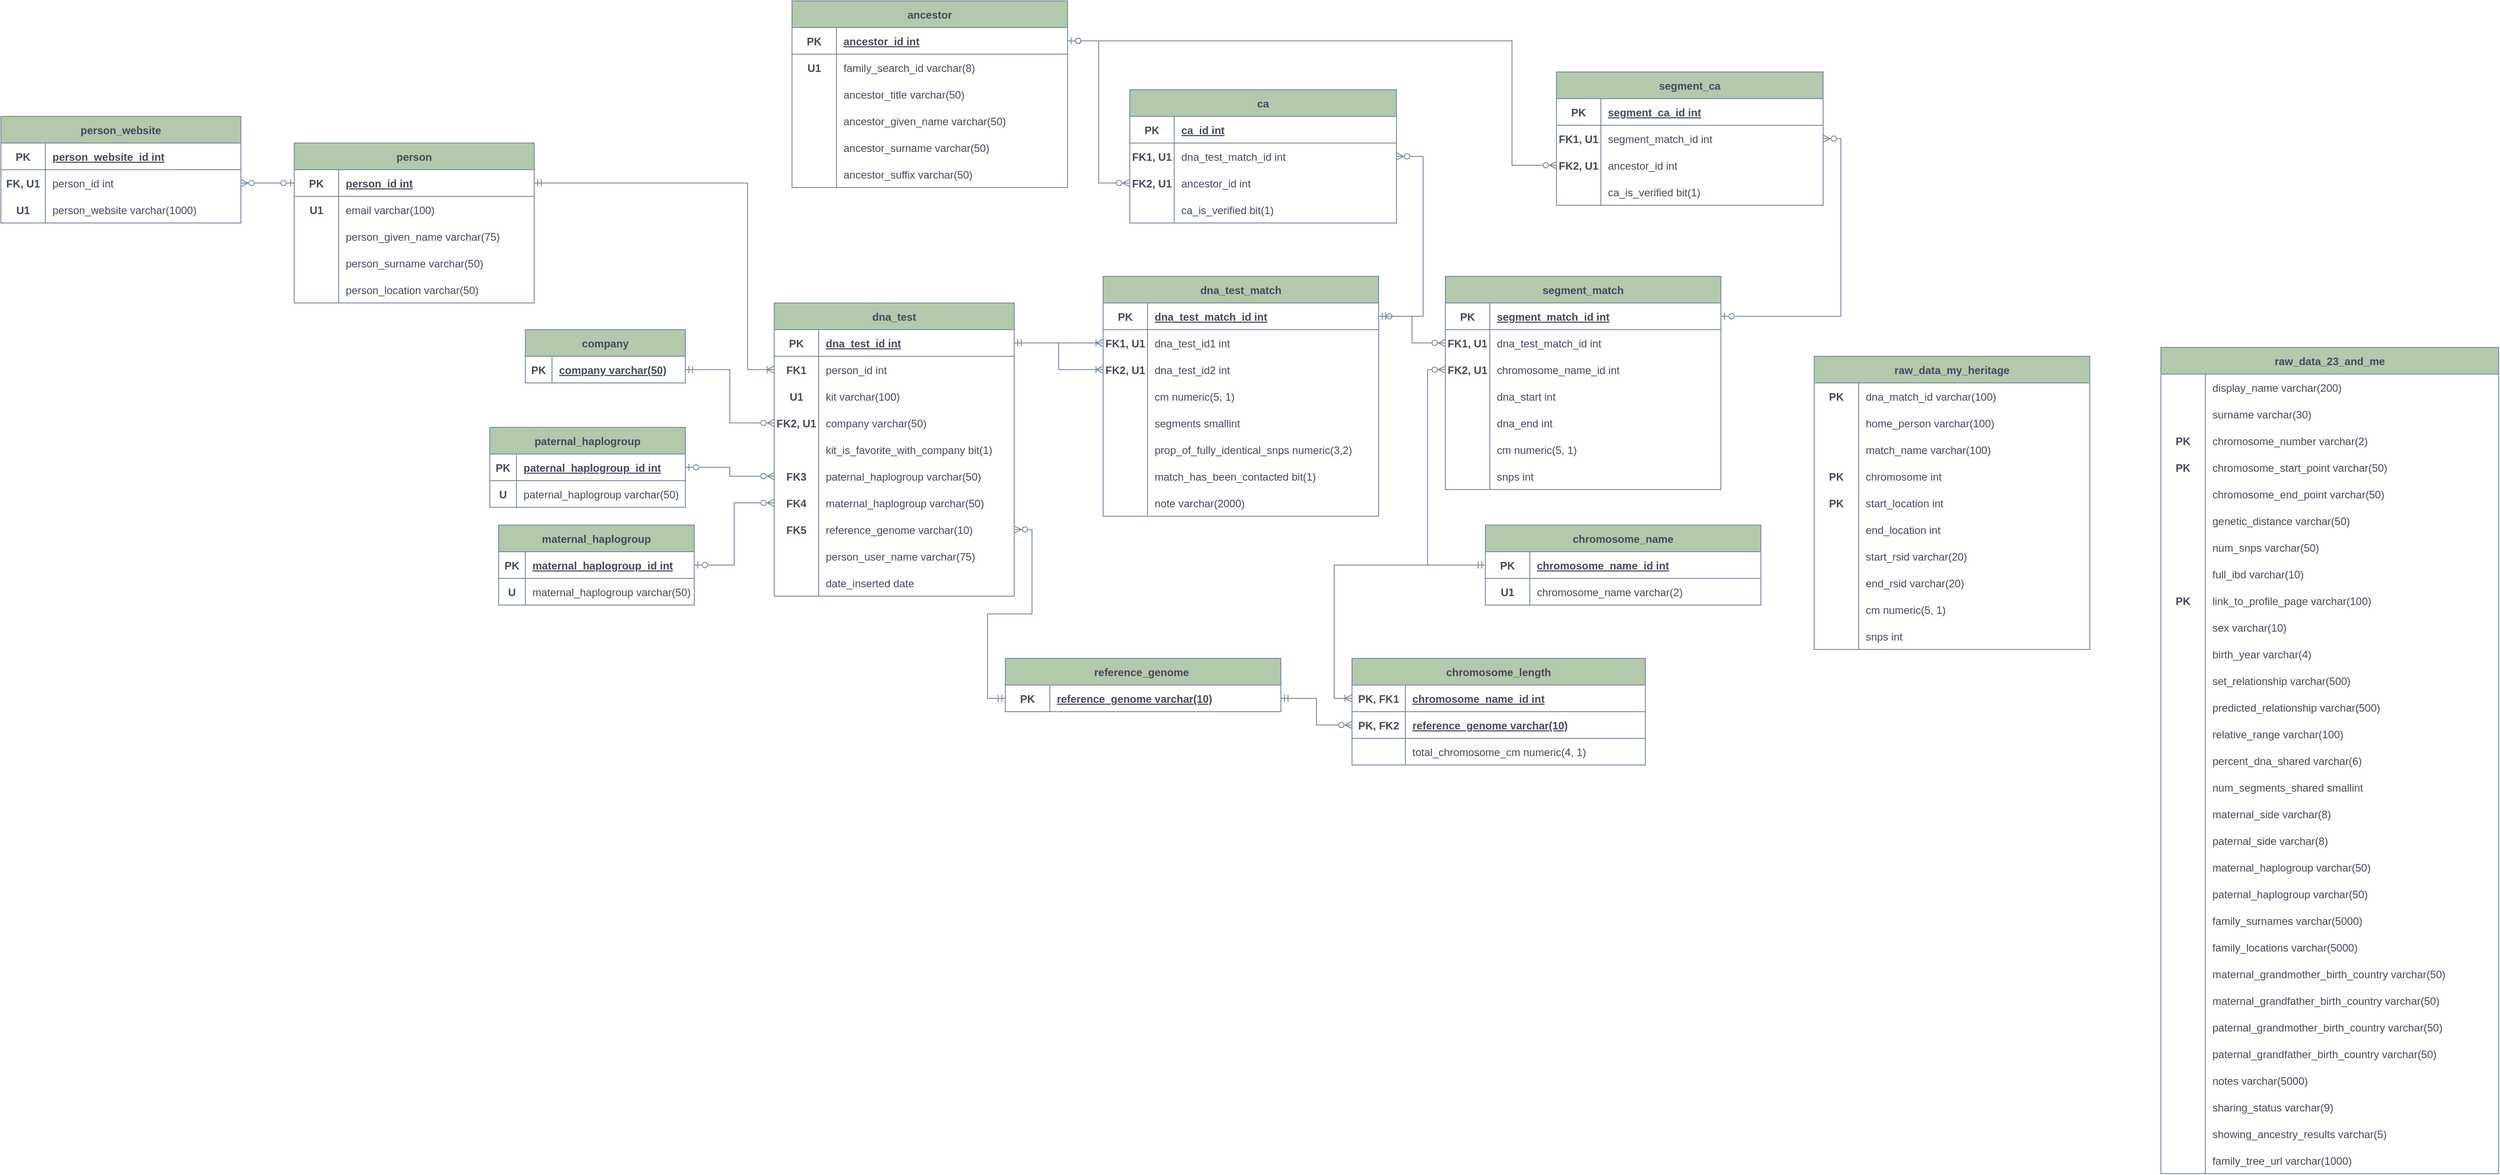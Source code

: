 <mxfile version="18.1.3" type="device"><diagram id="R2lEEEUBdFMjLlhIrx00" name="Page-1"><mxGraphModel dx="1872" dy="1536" grid="1" gridSize="10" guides="1" tooltips="1" connect="1" arrows="1" fold="1" page="1" pageScale="1" pageWidth="850" pageHeight="1100" math="0" shadow="0" extFonts="Permanent Marker^https://fonts.googleapis.com/css?family=Permanent+Marker"><root><mxCell id="0"/><mxCell id="1" parent="0"/><mxCell id="C-vyLk0tnHw3VtMMgP7b-23" value="paternal_haplogroup" style="shape=table;startSize=30;container=1;collapsible=1;childLayout=tableLayout;fixedRows=1;rowLines=0;fontStyle=1;align=center;resizeLast=1;fillColor=#B2C9AB;strokeColor=#788AA3;fontColor=#46495D;" parent="1" vertex="1"><mxGeometry x="-110" y="410" width="220" height="90" as="geometry"><mxRectangle x="100" y="120" width="150" height="30" as="alternateBounds"/></mxGeometry></mxCell><mxCell id="C-vyLk0tnHw3VtMMgP7b-24" value="" style="shape=partialRectangle;collapsible=0;dropTarget=0;pointerEvents=0;fillColor=none;points=[[0,0.5],[1,0.5]];portConstraint=eastwest;top=0;left=0;right=0;bottom=1;strokeColor=#788AA3;fontColor=#46495D;" parent="C-vyLk0tnHw3VtMMgP7b-23" vertex="1"><mxGeometry y="30" width="220" height="30" as="geometry"/></mxCell><mxCell id="C-vyLk0tnHw3VtMMgP7b-25" value="PK" style="shape=partialRectangle;overflow=hidden;connectable=0;fillColor=none;top=0;left=0;bottom=0;right=0;fontStyle=1;strokeColor=#788AA3;fontColor=#46495D;" parent="C-vyLk0tnHw3VtMMgP7b-24" vertex="1"><mxGeometry width="30" height="30" as="geometry"><mxRectangle width="30" height="30" as="alternateBounds"/></mxGeometry></mxCell><mxCell id="C-vyLk0tnHw3VtMMgP7b-26" value="paternal_haplogroup_id int" style="shape=partialRectangle;overflow=hidden;connectable=0;fillColor=none;top=0;left=0;bottom=0;right=0;align=left;spacingLeft=6;fontStyle=5;strokeColor=#788AA3;fontColor=#46495D;" parent="C-vyLk0tnHw3VtMMgP7b-24" vertex="1"><mxGeometry x="30" width="190" height="30" as="geometry"><mxRectangle width="190" height="30" as="alternateBounds"/></mxGeometry></mxCell><mxCell id="C-vyLk0tnHw3VtMMgP7b-27" value="" style="shape=partialRectangle;collapsible=0;dropTarget=0;pointerEvents=0;fillColor=none;points=[[0,0.5],[1,0.5]];portConstraint=eastwest;top=0;left=0;right=0;bottom=0;strokeColor=#788AA3;fontColor=#46495D;" parent="C-vyLk0tnHw3VtMMgP7b-23" vertex="1"><mxGeometry y="60" width="220" height="30" as="geometry"/></mxCell><mxCell id="C-vyLk0tnHw3VtMMgP7b-28" value="U" style="shape=partialRectangle;overflow=hidden;connectable=0;fillColor=none;top=0;left=0;bottom=0;right=0;fontStyle=1;strokeColor=#788AA3;fontColor=#46495D;" parent="C-vyLk0tnHw3VtMMgP7b-27" vertex="1"><mxGeometry width="30" height="30" as="geometry"><mxRectangle width="30" height="30" as="alternateBounds"/></mxGeometry></mxCell><mxCell id="C-vyLk0tnHw3VtMMgP7b-29" value="paternal_haplogroup varchar(50)" style="shape=partialRectangle;overflow=hidden;connectable=0;fillColor=none;top=0;left=0;bottom=0;right=0;align=left;spacingLeft=6;strokeColor=#788AA3;fontColor=#46495D;" parent="C-vyLk0tnHw3VtMMgP7b-27" vertex="1"><mxGeometry x="30" width="190" height="30" as="geometry"><mxRectangle width="190" height="30" as="alternateBounds"/></mxGeometry></mxCell><mxCell id="oRORqXX-f3wE8XCaCI6Z-9" value="dna_test" style="shape=table;startSize=30;container=1;collapsible=1;childLayout=tableLayout;fixedRows=1;rowLines=0;fontStyle=1;align=center;resizeLast=1;fillColor=#B2C9AB;strokeColor=#788AA3;fontColor=#46495D;" parent="1" vertex="1"><mxGeometry x="210" y="270" width="270" height="330" as="geometry"><mxRectangle x="100" y="120" width="150" height="30" as="alternateBounds"/></mxGeometry></mxCell><mxCell id="oRORqXX-f3wE8XCaCI6Z-10" value="" style="shape=partialRectangle;collapsible=0;dropTarget=0;pointerEvents=0;fillColor=none;points=[[0,0.5],[1,0.5]];portConstraint=eastwest;top=0;left=0;right=0;bottom=1;strokeColor=#788AA3;fontColor=#46495D;" parent="oRORqXX-f3wE8XCaCI6Z-9" vertex="1"><mxGeometry y="30" width="270" height="30" as="geometry"/></mxCell><mxCell id="oRORqXX-f3wE8XCaCI6Z-11" value="PK" style="shape=partialRectangle;overflow=hidden;connectable=0;fillColor=none;top=0;left=0;bottom=0;right=0;fontStyle=1;strokeColor=#788AA3;fontColor=#46495D;" parent="oRORqXX-f3wE8XCaCI6Z-10" vertex="1"><mxGeometry width="50" height="30" as="geometry"><mxRectangle width="50" height="30" as="alternateBounds"/></mxGeometry></mxCell><mxCell id="oRORqXX-f3wE8XCaCI6Z-12" value="dna_test_id int" style="shape=partialRectangle;overflow=hidden;connectable=0;fillColor=none;top=0;left=0;bottom=0;right=0;align=left;spacingLeft=6;fontStyle=5;strokeColor=none;fontColor=#46495D;" parent="oRORqXX-f3wE8XCaCI6Z-10" vertex="1"><mxGeometry x="50" width="220" height="30" as="geometry"><mxRectangle width="220" height="30" as="alternateBounds"/></mxGeometry></mxCell><mxCell id="ziSPWjsoiPyQwDDhCrkw-1" style="shape=partialRectangle;collapsible=0;dropTarget=0;pointerEvents=0;fillColor=none;points=[[0,0.5],[1,0.5]];portConstraint=eastwest;top=0;left=0;right=0;bottom=1;strokeColor=none;fontColor=#46495D;" parent="oRORqXX-f3wE8XCaCI6Z-9" vertex="1"><mxGeometry y="60" width="270" height="30" as="geometry"/></mxCell><mxCell id="ziSPWjsoiPyQwDDhCrkw-2" value="FK1" style="shape=partialRectangle;overflow=hidden;connectable=0;fillColor=none;top=0;left=0;bottom=0;right=0;fontStyle=1;strokeColor=#788AA3;fontColor=#46495D;" parent="ziSPWjsoiPyQwDDhCrkw-1" vertex="1"><mxGeometry width="50" height="30" as="geometry"><mxRectangle width="50" height="30" as="alternateBounds"/></mxGeometry></mxCell><mxCell id="ziSPWjsoiPyQwDDhCrkw-3" value="person_id int" style="shape=partialRectangle;overflow=hidden;connectable=0;fillColor=none;top=0;left=0;bottom=0;right=0;align=left;spacingLeft=6;fontStyle=0;strokeColor=none;fontColor=#46495D;" parent="ziSPWjsoiPyQwDDhCrkw-1" vertex="1"><mxGeometry x="50" width="220" height="30" as="geometry"><mxRectangle width="220" height="30" as="alternateBounds"/></mxGeometry></mxCell><mxCell id="oRORqXX-f3wE8XCaCI6Z-28" style="shape=partialRectangle;collapsible=0;dropTarget=0;pointerEvents=0;fillColor=none;points=[[0,0.5],[1,0.5]];portConstraint=eastwest;top=0;left=0;right=0;bottom=0;strokeColor=#788AA3;fontColor=#46495D;" parent="oRORqXX-f3wE8XCaCI6Z-9" vertex="1"><mxGeometry y="90" width="270" height="30" as="geometry"/></mxCell><mxCell id="oRORqXX-f3wE8XCaCI6Z-29" value="U1" style="shape=partialRectangle;overflow=hidden;connectable=0;fillColor=none;top=0;left=0;bottom=0;right=0;fontStyle=1;strokeColor=#788AA3;fontColor=#46495D;" parent="oRORqXX-f3wE8XCaCI6Z-28" vertex="1"><mxGeometry width="50" height="30" as="geometry"><mxRectangle width="50" height="30" as="alternateBounds"/></mxGeometry></mxCell><mxCell id="oRORqXX-f3wE8XCaCI6Z-30" value="kit varchar(100)" style="shape=partialRectangle;overflow=hidden;connectable=0;fillColor=none;top=0;left=0;bottom=0;right=0;align=left;spacingLeft=6;strokeColor=none;fontColor=#46495D;" parent="oRORqXX-f3wE8XCaCI6Z-28" vertex="1"><mxGeometry x="50" width="220" height="30" as="geometry"><mxRectangle width="220" height="30" as="alternateBounds"/></mxGeometry></mxCell><mxCell id="oRORqXX-f3wE8XCaCI6Z-13" value="" style="shape=partialRectangle;collapsible=0;dropTarget=0;pointerEvents=0;fillColor=none;points=[[0,0.5],[1,0.5]];portConstraint=eastwest;top=0;left=0;right=0;bottom=0;strokeColor=#788AA3;fontColor=#46495D;" parent="oRORqXX-f3wE8XCaCI6Z-9" vertex="1"><mxGeometry y="120" width="270" height="30" as="geometry"/></mxCell><mxCell id="oRORqXX-f3wE8XCaCI6Z-14" value="FK2, U1" style="shape=partialRectangle;overflow=hidden;connectable=0;fillColor=none;top=0;left=0;bottom=0;right=0;fontStyle=1;strokeColor=#788AA3;fontColor=#46495D;" parent="oRORqXX-f3wE8XCaCI6Z-13" vertex="1"><mxGeometry width="50" height="30" as="geometry"><mxRectangle width="50" height="30" as="alternateBounds"/></mxGeometry></mxCell><mxCell id="oRORqXX-f3wE8XCaCI6Z-15" value="company varchar(50)" style="shape=partialRectangle;overflow=hidden;connectable=0;fillColor=none;top=0;left=0;bottom=0;right=0;align=left;spacingLeft=6;strokeColor=#788AA3;fontColor=#46495D;" parent="oRORqXX-f3wE8XCaCI6Z-13" vertex="1"><mxGeometry x="50" width="220" height="30" as="geometry"><mxRectangle width="220" height="30" as="alternateBounds"/></mxGeometry></mxCell><mxCell id="fcOCWhRGtsjpiKuHiWX5-13" style="shape=partialRectangle;collapsible=0;dropTarget=0;pointerEvents=0;fillColor=none;points=[[0,0.5],[1,0.5]];portConstraint=eastwest;top=0;left=0;right=0;bottom=0;strokeColor=#788AA3;fontColor=#46495D;" parent="oRORqXX-f3wE8XCaCI6Z-9" vertex="1"><mxGeometry y="150" width="270" height="30" as="geometry"/></mxCell><mxCell id="fcOCWhRGtsjpiKuHiWX5-14" style="shape=partialRectangle;overflow=hidden;connectable=0;fillColor=none;top=0;left=0;bottom=0;right=0;fontStyle=1;strokeColor=#788AA3;fontColor=#46495D;" parent="fcOCWhRGtsjpiKuHiWX5-13" vertex="1"><mxGeometry width="50" height="30" as="geometry"><mxRectangle width="50" height="30" as="alternateBounds"/></mxGeometry></mxCell><mxCell id="fcOCWhRGtsjpiKuHiWX5-15" value="kit_is_favorite_with_company bit(1)" style="shape=partialRectangle;overflow=hidden;connectable=0;fillColor=none;top=0;left=0;bottom=0;right=0;align=left;spacingLeft=6;strokeColor=#788AA3;fontColor=#46495D;" parent="fcOCWhRGtsjpiKuHiWX5-13" vertex="1"><mxGeometry x="50" width="220" height="30" as="geometry"><mxRectangle width="220" height="30" as="alternateBounds"/></mxGeometry></mxCell><mxCell id="oRORqXX-f3wE8XCaCI6Z-16" style="shape=partialRectangle;collapsible=0;dropTarget=0;pointerEvents=0;fillColor=none;points=[[0,0.5],[1,0.5]];portConstraint=eastwest;top=0;left=0;right=0;bottom=0;strokeColor=#788AA3;fontColor=#46495D;" parent="oRORqXX-f3wE8XCaCI6Z-9" vertex="1"><mxGeometry y="180" width="270" height="30" as="geometry"/></mxCell><mxCell id="oRORqXX-f3wE8XCaCI6Z-17" value="FK3" style="shape=partialRectangle;overflow=hidden;connectable=0;fillColor=none;top=0;left=0;bottom=0;right=0;fontStyle=1;strokeColor=#788AA3;fontColor=#46495D;" parent="oRORqXX-f3wE8XCaCI6Z-16" vertex="1"><mxGeometry width="50" height="30" as="geometry"><mxRectangle width="50" height="30" as="alternateBounds"/></mxGeometry></mxCell><mxCell id="oRORqXX-f3wE8XCaCI6Z-18" value="paternal_haplogroup varchar(50)" style="shape=partialRectangle;overflow=hidden;connectable=0;fillColor=none;top=0;left=0;bottom=0;right=0;align=left;spacingLeft=6;strokeColor=#788AA3;fontColor=#46495D;" parent="oRORqXX-f3wE8XCaCI6Z-16" vertex="1"><mxGeometry x="50" width="220" height="30" as="geometry"><mxRectangle width="220" height="30" as="alternateBounds"/></mxGeometry></mxCell><mxCell id="oRORqXX-f3wE8XCaCI6Z-19" style="shape=partialRectangle;collapsible=0;dropTarget=0;pointerEvents=0;fillColor=none;points=[[0,0.5],[1,0.5]];portConstraint=eastwest;top=0;left=0;right=0;bottom=0;strokeColor=#788AA3;fontColor=#46495D;" parent="oRORqXX-f3wE8XCaCI6Z-9" vertex="1"><mxGeometry y="210" width="270" height="30" as="geometry"/></mxCell><mxCell id="oRORqXX-f3wE8XCaCI6Z-20" value="FK4" style="shape=partialRectangle;overflow=hidden;connectable=0;fillColor=none;top=0;left=0;bottom=0;right=0;fontStyle=1;strokeColor=#788AA3;fontColor=#46495D;" parent="oRORqXX-f3wE8XCaCI6Z-19" vertex="1"><mxGeometry width="50" height="30" as="geometry"><mxRectangle width="50" height="30" as="alternateBounds"/></mxGeometry></mxCell><mxCell id="oRORqXX-f3wE8XCaCI6Z-21" value="maternal_haplogroup varchar(50)" style="shape=partialRectangle;overflow=hidden;connectable=0;fillColor=none;top=0;left=0;bottom=0;right=0;align=left;spacingLeft=6;strokeColor=#788AA3;fontColor=#46495D;" parent="oRORqXX-f3wE8XCaCI6Z-19" vertex="1"><mxGeometry x="50" width="220" height="30" as="geometry"><mxRectangle width="220" height="30" as="alternateBounds"/></mxGeometry></mxCell><mxCell id="oRORqXX-f3wE8XCaCI6Z-22" style="shape=partialRectangle;collapsible=0;dropTarget=0;pointerEvents=0;fillColor=none;points=[[0,0.5],[1,0.5]];portConstraint=eastwest;top=0;left=0;right=0;bottom=0;strokeColor=#788AA3;fontColor=#46495D;" parent="oRORqXX-f3wE8XCaCI6Z-9" vertex="1"><mxGeometry y="240" width="270" height="30" as="geometry"/></mxCell><mxCell id="oRORqXX-f3wE8XCaCI6Z-23" value="FK5" style="shape=partialRectangle;overflow=hidden;connectable=0;fillColor=none;top=0;left=0;bottom=0;right=0;fontStyle=1;strokeColor=#788AA3;fontColor=#46495D;" parent="oRORqXX-f3wE8XCaCI6Z-22" vertex="1"><mxGeometry width="50" height="30" as="geometry"><mxRectangle width="50" height="30" as="alternateBounds"/></mxGeometry></mxCell><mxCell id="oRORqXX-f3wE8XCaCI6Z-24" value="reference_genome varchar(10)" style="shape=partialRectangle;overflow=hidden;connectable=0;fillColor=none;top=0;left=0;bottom=0;right=0;align=left;spacingLeft=6;strokeColor=#788AA3;fontColor=#46495D;" parent="oRORqXX-f3wE8XCaCI6Z-22" vertex="1"><mxGeometry x="50" width="220" height="30" as="geometry"><mxRectangle width="220" height="30" as="alternateBounds"/></mxGeometry></mxCell><mxCell id="oRORqXX-f3wE8XCaCI6Z-25" style="shape=partialRectangle;collapsible=0;dropTarget=0;pointerEvents=0;fillColor=none;points=[[0,0.5],[1,0.5]];portConstraint=eastwest;top=0;left=0;right=0;bottom=0;strokeColor=#788AA3;fontColor=#46495D;" parent="oRORqXX-f3wE8XCaCI6Z-9" vertex="1"><mxGeometry y="270" width="270" height="30" as="geometry"/></mxCell><mxCell id="oRORqXX-f3wE8XCaCI6Z-26" value="" style="shape=partialRectangle;overflow=hidden;connectable=0;fillColor=none;top=0;left=0;bottom=0;right=0;fontStyle=1;strokeColor=#788AA3;fontColor=#46495D;" parent="oRORqXX-f3wE8XCaCI6Z-25" vertex="1"><mxGeometry width="50" height="30" as="geometry"><mxRectangle width="50" height="30" as="alternateBounds"/></mxGeometry></mxCell><mxCell id="oRORqXX-f3wE8XCaCI6Z-27" value="person_user_name varchar(75)" style="shape=partialRectangle;overflow=hidden;connectable=0;fillColor=none;top=0;left=0;bottom=0;right=0;align=left;spacingLeft=6;strokeColor=#788AA3;fontColor=#46495D;" parent="oRORqXX-f3wE8XCaCI6Z-25" vertex="1"><mxGeometry x="50" width="220" height="30" as="geometry"><mxRectangle width="220" height="30" as="alternateBounds"/></mxGeometry></mxCell><mxCell id="-hMMd4gmsCP4EKNb7uIS-57" style="shape=partialRectangle;collapsible=0;dropTarget=0;pointerEvents=0;fillColor=none;points=[[0,0.5],[1,0.5]];portConstraint=eastwest;top=0;left=0;right=0;bottom=0;strokeColor=#788AA3;fontColor=#46495D;" parent="oRORqXX-f3wE8XCaCI6Z-9" vertex="1"><mxGeometry y="300" width="270" height="30" as="geometry"/></mxCell><mxCell id="-hMMd4gmsCP4EKNb7uIS-58" style="shape=partialRectangle;overflow=hidden;connectable=0;fillColor=none;top=0;left=0;bottom=0;right=0;fontStyle=1;strokeColor=#788AA3;fontColor=#46495D;" parent="-hMMd4gmsCP4EKNb7uIS-57" vertex="1"><mxGeometry width="50" height="30" as="geometry"><mxRectangle width="50" height="30" as="alternateBounds"/></mxGeometry></mxCell><mxCell id="-hMMd4gmsCP4EKNb7uIS-59" value="date_inserted date" style="shape=partialRectangle;overflow=hidden;connectable=0;fillColor=none;top=0;left=0;bottom=0;right=0;align=left;spacingLeft=6;strokeColor=#788AA3;fontColor=#46495D;" parent="-hMMd4gmsCP4EKNb7uIS-57" vertex="1"><mxGeometry x="50" width="220" height="30" as="geometry"><mxRectangle width="220" height="30" as="alternateBounds"/></mxGeometry></mxCell><mxCell id="oRORqXX-f3wE8XCaCI6Z-34" value="dna_test_match" style="shape=table;startSize=30;container=1;collapsible=1;childLayout=tableLayout;fixedRows=1;rowLines=0;fontStyle=1;align=center;resizeLast=1;fillColor=#B2C9AB;strokeColor=#788AA3;fontColor=#46495D;" parent="1" vertex="1"><mxGeometry x="580" y="240" width="310" height="270" as="geometry"><mxRectangle x="100" y="120" width="150" height="30" as="alternateBounds"/></mxGeometry></mxCell><mxCell id="oRORqXX-f3wE8XCaCI6Z-35" value="" style="shape=partialRectangle;collapsible=0;dropTarget=0;pointerEvents=0;fillColor=none;points=[[0,0.5],[1,0.5]];portConstraint=eastwest;top=0;left=0;right=0;bottom=1;strokeColor=#788AA3;fontColor=#46495D;" parent="oRORqXX-f3wE8XCaCI6Z-34" vertex="1"><mxGeometry y="30" width="310" height="30" as="geometry"/></mxCell><mxCell id="oRORqXX-f3wE8XCaCI6Z-36" value="PK" style="shape=partialRectangle;overflow=hidden;connectable=0;fillColor=none;top=0;left=0;bottom=0;right=0;fontStyle=1;strokeColor=#788AA3;fontColor=#46495D;" parent="oRORqXX-f3wE8XCaCI6Z-35" vertex="1"><mxGeometry width="50" height="30" as="geometry"><mxRectangle width="50" height="30" as="alternateBounds"/></mxGeometry></mxCell><mxCell id="oRORqXX-f3wE8XCaCI6Z-37" value="dna_test_match_id int" style="shape=partialRectangle;overflow=hidden;connectable=0;fillColor=none;top=0;left=0;bottom=0;right=0;align=left;spacingLeft=6;fontStyle=5;strokeColor=#788AA3;fontColor=#46495D;" parent="oRORqXX-f3wE8XCaCI6Z-35" vertex="1"><mxGeometry x="50" width="260" height="30" as="geometry"><mxRectangle width="260" height="30" as="alternateBounds"/></mxGeometry></mxCell><mxCell id="oRORqXX-f3wE8XCaCI6Z-38" value="" style="shape=partialRectangle;collapsible=0;dropTarget=0;pointerEvents=0;fillColor=none;points=[[0,0.5],[1,0.5]];portConstraint=eastwest;top=0;left=0;right=0;bottom=0;strokeColor=#788AA3;fontColor=#46495D;" parent="oRORqXX-f3wE8XCaCI6Z-34" vertex="1"><mxGeometry y="60" width="310" height="30" as="geometry"/></mxCell><mxCell id="oRORqXX-f3wE8XCaCI6Z-39" value="FK1, U1" style="shape=partialRectangle;overflow=hidden;connectable=0;fillColor=none;top=0;left=0;bottom=0;right=0;fontStyle=1;strokeColor=#788AA3;fontColor=#46495D;" parent="oRORqXX-f3wE8XCaCI6Z-38" vertex="1"><mxGeometry width="50" height="30" as="geometry"><mxRectangle width="50" height="30" as="alternateBounds"/></mxGeometry></mxCell><mxCell id="oRORqXX-f3wE8XCaCI6Z-40" value="dna_test_id1 int" style="shape=partialRectangle;overflow=hidden;connectable=0;fillColor=none;top=0;left=0;bottom=0;right=0;align=left;spacingLeft=6;strokeColor=#788AA3;fontColor=#46495D;" parent="oRORqXX-f3wE8XCaCI6Z-38" vertex="1"><mxGeometry x="50" width="260" height="30" as="geometry"><mxRectangle width="260" height="30" as="alternateBounds"/></mxGeometry></mxCell><mxCell id="oRORqXX-f3wE8XCaCI6Z-41" style="shape=partialRectangle;collapsible=0;dropTarget=0;pointerEvents=0;fillColor=none;points=[[0,0.5],[1,0.5]];portConstraint=eastwest;top=0;left=0;right=0;bottom=0;strokeColor=#788AA3;fontColor=#46495D;" parent="oRORqXX-f3wE8XCaCI6Z-34" vertex="1"><mxGeometry y="90" width="310" height="30" as="geometry"/></mxCell><mxCell id="oRORqXX-f3wE8XCaCI6Z-42" value="FK2, U1" style="shape=partialRectangle;overflow=hidden;connectable=0;fillColor=none;top=0;left=0;bottom=0;right=0;fontStyle=1;strokeColor=#788AA3;fontColor=#46495D;" parent="oRORqXX-f3wE8XCaCI6Z-41" vertex="1"><mxGeometry width="50" height="30" as="geometry"><mxRectangle width="50" height="30" as="alternateBounds"/></mxGeometry></mxCell><mxCell id="oRORqXX-f3wE8XCaCI6Z-43" value="dna_test_id2 int" style="shape=partialRectangle;overflow=hidden;connectable=0;fillColor=none;top=0;left=0;bottom=0;right=0;align=left;spacingLeft=6;strokeColor=#788AA3;fontColor=#46495D;" parent="oRORqXX-f3wE8XCaCI6Z-41" vertex="1"><mxGeometry x="50" width="260" height="30" as="geometry"><mxRectangle width="260" height="30" as="alternateBounds"/></mxGeometry></mxCell><mxCell id="oRORqXX-f3wE8XCaCI6Z-53" style="shape=partialRectangle;collapsible=0;dropTarget=0;pointerEvents=0;fillColor=none;points=[[0,0.5],[1,0.5]];portConstraint=eastwest;top=0;left=0;right=0;bottom=0;strokeColor=#788AA3;fontColor=#46495D;" parent="oRORqXX-f3wE8XCaCI6Z-34" vertex="1"><mxGeometry y="120" width="310" height="30" as="geometry"/></mxCell><mxCell id="oRORqXX-f3wE8XCaCI6Z-54" value="" style="shape=partialRectangle;overflow=hidden;connectable=0;fillColor=none;top=0;left=0;bottom=0;right=0;fontStyle=1;strokeColor=#788AA3;fontColor=#46495D;" parent="oRORqXX-f3wE8XCaCI6Z-53" vertex="1"><mxGeometry width="50" height="30" as="geometry"><mxRectangle width="50" height="30" as="alternateBounds"/></mxGeometry></mxCell><mxCell id="oRORqXX-f3wE8XCaCI6Z-55" value="cm numeric(5, 1)" style="shape=partialRectangle;overflow=hidden;connectable=0;fillColor=none;top=0;left=0;bottom=0;right=0;align=left;spacingLeft=6;strokeColor=#788AA3;fontColor=#46495D;" parent="oRORqXX-f3wE8XCaCI6Z-53" vertex="1"><mxGeometry x="50" width="260" height="30" as="geometry"><mxRectangle width="260" height="30" as="alternateBounds"/></mxGeometry></mxCell><mxCell id="oRORqXX-f3wE8XCaCI6Z-56" style="shape=partialRectangle;collapsible=0;dropTarget=0;pointerEvents=0;fillColor=none;points=[[0,0.5],[1,0.5]];portConstraint=eastwest;top=0;left=0;right=0;bottom=0;strokeColor=#788AA3;fontColor=#46495D;" parent="oRORqXX-f3wE8XCaCI6Z-34" vertex="1"><mxGeometry y="150" width="310" height="30" as="geometry"/></mxCell><mxCell id="oRORqXX-f3wE8XCaCI6Z-57" style="shape=partialRectangle;overflow=hidden;connectable=0;fillColor=none;top=0;left=0;bottom=0;right=0;fontStyle=1;strokeColor=#788AA3;fontColor=#46495D;" parent="oRORqXX-f3wE8XCaCI6Z-56" vertex="1"><mxGeometry width="50" height="30" as="geometry"><mxRectangle width="50" height="30" as="alternateBounds"/></mxGeometry></mxCell><mxCell id="oRORqXX-f3wE8XCaCI6Z-58" value="segments smallint" style="shape=partialRectangle;overflow=hidden;connectable=0;fillColor=none;top=0;left=0;bottom=0;right=0;align=left;spacingLeft=6;strokeColor=#788AA3;fontColor=#46495D;" parent="oRORqXX-f3wE8XCaCI6Z-56" vertex="1"><mxGeometry x="50" width="260" height="30" as="geometry"><mxRectangle width="260" height="30" as="alternateBounds"/></mxGeometry></mxCell><mxCell id="oRORqXX-f3wE8XCaCI6Z-62" style="shape=partialRectangle;collapsible=0;dropTarget=0;pointerEvents=0;fillColor=none;points=[[0,0.5],[1,0.5]];portConstraint=eastwest;top=0;left=0;right=0;bottom=0;strokeColor=#788AA3;fontColor=#46495D;" parent="oRORqXX-f3wE8XCaCI6Z-34" vertex="1"><mxGeometry y="180" width="310" height="30" as="geometry"/></mxCell><mxCell id="oRORqXX-f3wE8XCaCI6Z-63" style="shape=partialRectangle;overflow=hidden;connectable=0;fillColor=none;top=0;left=0;bottom=0;right=0;fontStyle=1;strokeColor=#788AA3;fontColor=#46495D;" parent="oRORqXX-f3wE8XCaCI6Z-62" vertex="1"><mxGeometry width="50" height="30" as="geometry"><mxRectangle width="50" height="30" as="alternateBounds"/></mxGeometry></mxCell><mxCell id="oRORqXX-f3wE8XCaCI6Z-64" value="prop_of_fully_identical_snps numeric(3,2)" style="shape=partialRectangle;overflow=hidden;connectable=0;fillColor=none;top=0;left=0;bottom=0;right=0;align=left;spacingLeft=6;strokeColor=#788AA3;fontColor=#46495D;" parent="oRORqXX-f3wE8XCaCI6Z-62" vertex="1"><mxGeometry x="50" width="260" height="30" as="geometry"><mxRectangle width="260" height="30" as="alternateBounds"/></mxGeometry></mxCell><mxCell id="oRORqXX-f3wE8XCaCI6Z-65" style="shape=partialRectangle;collapsible=0;dropTarget=0;pointerEvents=0;fillColor=none;points=[[0,0.5],[1,0.5]];portConstraint=eastwest;top=0;left=0;right=0;bottom=0;strokeColor=#788AA3;fontColor=#46495D;" parent="oRORqXX-f3wE8XCaCI6Z-34" vertex="1"><mxGeometry y="210" width="310" height="30" as="geometry"/></mxCell><mxCell id="oRORqXX-f3wE8XCaCI6Z-66" style="shape=partialRectangle;overflow=hidden;connectable=0;fillColor=none;top=0;left=0;bottom=0;right=0;fontStyle=1;strokeColor=#788AA3;fontColor=#46495D;" parent="oRORqXX-f3wE8XCaCI6Z-65" vertex="1"><mxGeometry width="50" height="30" as="geometry"><mxRectangle width="50" height="30" as="alternateBounds"/></mxGeometry></mxCell><mxCell id="oRORqXX-f3wE8XCaCI6Z-67" value="match_has_been_contacted bit(1)" style="shape=partialRectangle;overflow=hidden;connectable=0;fillColor=none;top=0;left=0;bottom=0;right=0;align=left;spacingLeft=6;strokeColor=#788AA3;fontColor=#46495D;" parent="oRORqXX-f3wE8XCaCI6Z-65" vertex="1"><mxGeometry x="50" width="260" height="30" as="geometry"><mxRectangle width="260" height="30" as="alternateBounds"/></mxGeometry></mxCell><mxCell id="oRORqXX-f3wE8XCaCI6Z-68" style="shape=partialRectangle;collapsible=0;dropTarget=0;pointerEvents=0;fillColor=none;points=[[0,0.5],[1,0.5]];portConstraint=eastwest;top=0;left=0;right=0;bottom=0;strokeColor=#788AA3;fontColor=#46495D;" parent="oRORqXX-f3wE8XCaCI6Z-34" vertex="1"><mxGeometry y="240" width="310" height="30" as="geometry"/></mxCell><mxCell id="oRORqXX-f3wE8XCaCI6Z-69" style="shape=partialRectangle;overflow=hidden;connectable=0;fillColor=none;top=0;left=0;bottom=0;right=0;fontStyle=1;strokeColor=#788AA3;fontColor=#46495D;" parent="oRORqXX-f3wE8XCaCI6Z-68" vertex="1"><mxGeometry width="50" height="30" as="geometry"><mxRectangle width="50" height="30" as="alternateBounds"/></mxGeometry></mxCell><mxCell id="oRORqXX-f3wE8XCaCI6Z-70" value="note varchar(2000)" style="shape=partialRectangle;overflow=hidden;connectable=0;fillColor=none;top=0;left=0;bottom=0;right=0;align=left;spacingLeft=6;strokeColor=#788AA3;fontColor=#46495D;" parent="oRORqXX-f3wE8XCaCI6Z-68" vertex="1"><mxGeometry x="50" width="260" height="30" as="geometry"><mxRectangle width="260" height="30" as="alternateBounds"/></mxGeometry></mxCell><mxCell id="oRORqXX-f3wE8XCaCI6Z-99" value="chromosome_name" style="shape=table;startSize=30;container=1;collapsible=1;childLayout=tableLayout;fixedRows=1;rowLines=0;fontStyle=1;align=center;resizeLast=1;fillColor=#B2C9AB;strokeColor=#788AA3;fontColor=#46495D;" parent="1" vertex="1"><mxGeometry x="1010" y="520" width="310" height="90" as="geometry"><mxRectangle x="100" y="120" width="150" height="30" as="alternateBounds"/></mxGeometry></mxCell><mxCell id="oRORqXX-f3wE8XCaCI6Z-100" value="" style="shape=partialRectangle;collapsible=0;dropTarget=0;pointerEvents=0;fillColor=none;points=[[0,0.5],[1,0.5]];portConstraint=eastwest;top=0;left=0;right=0;bottom=1;strokeColor=#788AA3;fontColor=#46495D;" parent="oRORqXX-f3wE8XCaCI6Z-99" vertex="1"><mxGeometry y="30" width="310" height="30" as="geometry"/></mxCell><mxCell id="oRORqXX-f3wE8XCaCI6Z-101" value="PK" style="shape=partialRectangle;overflow=hidden;connectable=0;fillColor=none;top=0;left=0;bottom=0;right=0;fontStyle=1;strokeColor=#788AA3;fontColor=#46495D;" parent="oRORqXX-f3wE8XCaCI6Z-100" vertex="1"><mxGeometry width="50" height="30" as="geometry"><mxRectangle width="50" height="30" as="alternateBounds"/></mxGeometry></mxCell><mxCell id="oRORqXX-f3wE8XCaCI6Z-102" value="chromosome_name_id int" style="shape=partialRectangle;overflow=hidden;connectable=0;fillColor=none;top=0;left=0;bottom=0;right=0;align=left;spacingLeft=6;fontStyle=5;strokeColor=#788AA3;fontColor=#46495D;" parent="oRORqXX-f3wE8XCaCI6Z-100" vertex="1"><mxGeometry x="50" width="260" height="30" as="geometry"><mxRectangle width="260" height="30" as="alternateBounds"/></mxGeometry></mxCell><mxCell id="oRORqXX-f3wE8XCaCI6Z-103" value="" style="shape=partialRectangle;collapsible=0;dropTarget=0;pointerEvents=0;fillColor=none;points=[[0,0.5],[1,0.5]];portConstraint=eastwest;top=0;left=0;right=0;bottom=0;strokeColor=#788AA3;fontColor=#46495D;" parent="oRORqXX-f3wE8XCaCI6Z-99" vertex="1"><mxGeometry y="60" width="310" height="30" as="geometry"/></mxCell><mxCell id="oRORqXX-f3wE8XCaCI6Z-104" value="U1" style="shape=partialRectangle;overflow=hidden;connectable=0;fillColor=none;top=0;left=0;bottom=0;right=0;fontStyle=1;strokeColor=#788AA3;fontColor=#46495D;" parent="oRORqXX-f3wE8XCaCI6Z-103" vertex="1"><mxGeometry width="50" height="30" as="geometry"><mxRectangle width="50" height="30" as="alternateBounds"/></mxGeometry></mxCell><mxCell id="oRORqXX-f3wE8XCaCI6Z-105" value="chromosome_name varchar(2)" style="shape=partialRectangle;overflow=hidden;connectable=0;fillColor=none;top=0;left=0;bottom=0;right=0;align=left;spacingLeft=6;strokeColor=#788AA3;fontColor=#46495D;" parent="oRORqXX-f3wE8XCaCI6Z-103" vertex="1"><mxGeometry x="50" width="260" height="30" as="geometry"><mxRectangle width="260" height="30" as="alternateBounds"/></mxGeometry></mxCell><mxCell id="oRORqXX-f3wE8XCaCI6Z-127" value="chromosome_length" style="shape=table;startSize=30;container=1;collapsible=1;childLayout=tableLayout;fixedRows=1;rowLines=0;fontStyle=1;align=center;resizeLast=1;fillColor=#B2C9AB;strokeColor=#788AA3;fontColor=#46495D;" parent="1" vertex="1"><mxGeometry x="860" y="670" width="330" height="120" as="geometry"><mxRectangle x="100" y="120" width="150" height="30" as="alternateBounds"/></mxGeometry></mxCell><mxCell id="oRORqXX-f3wE8XCaCI6Z-128" value="" style="shape=partialRectangle;collapsible=0;dropTarget=0;pointerEvents=0;fillColor=none;points=[[0,0.5],[1,0.5]];portConstraint=eastwest;top=0;left=0;right=0;bottom=1;strokeColor=#788AA3;fontColor=#46495D;" parent="oRORqXX-f3wE8XCaCI6Z-127" vertex="1"><mxGeometry y="30" width="330" height="30" as="geometry"/></mxCell><mxCell id="oRORqXX-f3wE8XCaCI6Z-129" value="PK, FK1" style="shape=partialRectangle;overflow=hidden;connectable=0;fillColor=none;top=0;left=0;bottom=0;right=0;fontStyle=1;strokeColor=#788AA3;fontColor=#46495D;" parent="oRORqXX-f3wE8XCaCI6Z-128" vertex="1"><mxGeometry width="60" height="30" as="geometry"><mxRectangle width="60" height="30" as="alternateBounds"/></mxGeometry></mxCell><mxCell id="oRORqXX-f3wE8XCaCI6Z-130" value="chromosome_name_id int" style="shape=partialRectangle;overflow=hidden;connectable=0;fillColor=none;top=0;left=0;bottom=0;right=0;align=left;spacingLeft=6;fontStyle=5;strokeColor=#788AA3;fontColor=#46495D;" parent="oRORqXX-f3wE8XCaCI6Z-128" vertex="1"><mxGeometry x="60" width="270" height="30" as="geometry"><mxRectangle width="270" height="30" as="alternateBounds"/></mxGeometry></mxCell><mxCell id="oRORqXX-f3wE8XCaCI6Z-131" value="" style="shape=partialRectangle;collapsible=0;dropTarget=0;pointerEvents=0;fillColor=none;points=[[0,0.5],[1,0.5]];portConstraint=eastwest;top=0;left=0;right=0;bottom=0;strokeColor=#788AA3;fontColor=#46495D;" parent="oRORqXX-f3wE8XCaCI6Z-127" vertex="1"><mxGeometry y="60" width="330" height="30" as="geometry"/></mxCell><mxCell id="oRORqXX-f3wE8XCaCI6Z-132" value="PK, FK2" style="shape=partialRectangle;overflow=hidden;connectable=0;fillColor=none;top=0;left=0;bottom=1;right=0;fontStyle=1;strokeColor=#788AA3;fontColor=#46495D;" parent="oRORqXX-f3wE8XCaCI6Z-131" vertex="1"><mxGeometry width="60" height="30" as="geometry"><mxRectangle width="60" height="30" as="alternateBounds"/></mxGeometry></mxCell><mxCell id="oRORqXX-f3wE8XCaCI6Z-133" value="reference_genome varchar(10)" style="shape=partialRectangle;overflow=hidden;connectable=0;fillColor=none;top=0;left=0;bottom=1;right=0;align=left;spacingLeft=6;fontStyle=5;strokeColor=#788AA3;fontColor=#46495D;" parent="oRORqXX-f3wE8XCaCI6Z-131" vertex="1"><mxGeometry x="60" width="270" height="30" as="geometry"><mxRectangle width="270" height="30" as="alternateBounds"/></mxGeometry></mxCell><mxCell id="oRORqXX-f3wE8XCaCI6Z-134" style="shape=partialRectangle;collapsible=0;dropTarget=0;pointerEvents=0;fillColor=none;points=[[0,0.5],[1,0.5]];portConstraint=eastwest;top=0;left=0;right=0;bottom=0;strokeColor=#788AA3;fontColor=#46495D;" parent="oRORqXX-f3wE8XCaCI6Z-127" vertex="1"><mxGeometry y="90" width="330" height="30" as="geometry"/></mxCell><mxCell id="oRORqXX-f3wE8XCaCI6Z-135" style="shape=partialRectangle;overflow=hidden;connectable=0;fillColor=none;top=0;left=0;bottom=0;right=0;fontStyle=1;strokeColor=#788AA3;fontColor=#46495D;" parent="oRORqXX-f3wE8XCaCI6Z-134" vertex="1"><mxGeometry width="60" height="30" as="geometry"><mxRectangle width="60" height="30" as="alternateBounds"/></mxGeometry></mxCell><mxCell id="oRORqXX-f3wE8XCaCI6Z-136" value="total_chromosome_cm numeric(4, 1)" style="shape=partialRectangle;overflow=hidden;connectable=0;fillColor=none;top=0;left=0;bottom=0;right=0;align=left;spacingLeft=6;strokeColor=#788AA3;fontColor=#46495D;" parent="oRORqXX-f3wE8XCaCI6Z-134" vertex="1"><mxGeometry x="60" width="270" height="30" as="geometry"><mxRectangle width="270" height="30" as="alternateBounds"/></mxGeometry></mxCell><mxCell id="oRORqXX-f3wE8XCaCI6Z-137" value="reference_genome " style="shape=table;startSize=30;container=1;collapsible=1;childLayout=tableLayout;fixedRows=1;rowLines=0;fontStyle=1;align=center;resizeLast=1;fillColor=#B2C9AB;strokeColor=#788AA3;fontColor=#46495D;" parent="1" vertex="1"><mxGeometry x="470" y="670" width="310" height="60" as="geometry"><mxRectangle x="100" y="120" width="150" height="30" as="alternateBounds"/></mxGeometry></mxCell><mxCell id="oRORqXX-f3wE8XCaCI6Z-138" value="" style="shape=partialRectangle;collapsible=0;dropTarget=0;pointerEvents=0;fillColor=none;points=[[0,0.5],[1,0.5]];portConstraint=eastwest;top=0;left=0;right=0;bottom=1;strokeColor=#788AA3;fontColor=#46495D;" parent="oRORqXX-f3wE8XCaCI6Z-137" vertex="1"><mxGeometry y="30" width="310" height="30" as="geometry"/></mxCell><mxCell id="oRORqXX-f3wE8XCaCI6Z-139" value="PK" style="shape=partialRectangle;overflow=hidden;connectable=0;fillColor=none;top=0;left=0;bottom=0;right=0;fontStyle=1;strokeColor=#788AA3;fontColor=#46495D;" parent="oRORqXX-f3wE8XCaCI6Z-138" vertex="1"><mxGeometry width="50" height="30" as="geometry"><mxRectangle width="50" height="30" as="alternateBounds"/></mxGeometry></mxCell><mxCell id="oRORqXX-f3wE8XCaCI6Z-140" value="reference_genome varchar(10)" style="shape=partialRectangle;overflow=hidden;connectable=0;fillColor=none;top=0;left=0;bottom=0;right=0;align=left;spacingLeft=6;fontStyle=5;strokeColor=#788AA3;fontColor=#46495D;" parent="oRORqXX-f3wE8XCaCI6Z-138" vertex="1"><mxGeometry x="50" width="260" height="30" as="geometry"><mxRectangle width="260" height="30" as="alternateBounds"/></mxGeometry></mxCell><mxCell id="oRORqXX-f3wE8XCaCI6Z-144" style="edgeStyle=orthogonalEdgeStyle;rounded=0;orthogonalLoop=1;jettySize=auto;html=1;exitX=0;exitY=0.5;exitDx=0;exitDy=0;endArrow=ERzeroToMany;endFill=0;startArrow=ERmandOne;startFill=0;strokeColor=#788AA3;fontColor=#46495D;" parent="1" source="oRORqXX-f3wE8XCaCI6Z-138" target="oRORqXX-f3wE8XCaCI6Z-22" edge="1"><mxGeometry relative="1" as="geometry"/></mxCell><mxCell id="xs8NmUHgIATBm0ugAy5i-1" value="maternal_haplogroup" style="shape=table;startSize=30;container=1;collapsible=1;childLayout=tableLayout;fixedRows=1;rowLines=0;fontStyle=1;align=center;resizeLast=1;fillColor=#B2C9AB;strokeColor=#788AA3;fontColor=#46495D;" parent="1" vertex="1"><mxGeometry x="-100" y="520" width="220" height="90" as="geometry"><mxRectangle x="100" y="120" width="150" height="30" as="alternateBounds"/></mxGeometry></mxCell><mxCell id="xs8NmUHgIATBm0ugAy5i-2" value="" style="shape=partialRectangle;collapsible=0;dropTarget=0;pointerEvents=0;fillColor=none;points=[[0,0.5],[1,0.5]];portConstraint=eastwest;top=0;left=0;right=0;bottom=1;strokeColor=#788AA3;fontColor=#46495D;" parent="xs8NmUHgIATBm0ugAy5i-1" vertex="1"><mxGeometry y="30" width="220" height="30" as="geometry"/></mxCell><mxCell id="xs8NmUHgIATBm0ugAy5i-3" value="PK" style="shape=partialRectangle;overflow=hidden;connectable=0;fillColor=none;top=0;left=0;bottom=0;right=0;fontStyle=1;strokeColor=#788AA3;fontColor=#46495D;" parent="xs8NmUHgIATBm0ugAy5i-2" vertex="1"><mxGeometry width="30" height="30" as="geometry"><mxRectangle width="30" height="30" as="alternateBounds"/></mxGeometry></mxCell><mxCell id="xs8NmUHgIATBm0ugAy5i-4" value="maternal_haplogroup_id int" style="shape=partialRectangle;overflow=hidden;connectable=0;fillColor=none;top=0;left=0;bottom=0;right=0;align=left;spacingLeft=6;fontStyle=5;strokeColor=#788AA3;fontColor=#46495D;" parent="xs8NmUHgIATBm0ugAy5i-2" vertex="1"><mxGeometry x="30" width="190" height="30" as="geometry"><mxRectangle width="190" height="30" as="alternateBounds"/></mxGeometry></mxCell><mxCell id="xs8NmUHgIATBm0ugAy5i-5" value="" style="shape=partialRectangle;collapsible=0;dropTarget=0;pointerEvents=0;fillColor=none;points=[[0,0.5],[1,0.5]];portConstraint=eastwest;top=0;left=0;right=0;bottom=0;strokeColor=#788AA3;fontColor=#46495D;" parent="xs8NmUHgIATBm0ugAy5i-1" vertex="1"><mxGeometry y="60" width="220" height="30" as="geometry"/></mxCell><mxCell id="xs8NmUHgIATBm0ugAy5i-6" value="U" style="shape=partialRectangle;overflow=hidden;connectable=0;fillColor=none;top=0;left=0;bottom=0;right=0;fontStyle=1;strokeColor=#788AA3;fontColor=#46495D;" parent="xs8NmUHgIATBm0ugAy5i-5" vertex="1"><mxGeometry width="30" height="30" as="geometry"><mxRectangle width="30" height="30" as="alternateBounds"/></mxGeometry></mxCell><mxCell id="xs8NmUHgIATBm0ugAy5i-7" value="maternal_haplogroup varchar(50)" style="shape=partialRectangle;overflow=hidden;connectable=0;fillColor=none;top=0;left=0;bottom=0;right=0;align=left;spacingLeft=6;strokeColor=#788AA3;fontColor=#46495D;" parent="xs8NmUHgIATBm0ugAy5i-5" vertex="1"><mxGeometry x="30" width="190" height="30" as="geometry"><mxRectangle width="190" height="30" as="alternateBounds"/></mxGeometry></mxCell><mxCell id="xs8NmUHgIATBm0ugAy5i-8" value="company" style="shape=table;startSize=30;container=1;collapsible=1;childLayout=tableLayout;fixedRows=1;rowLines=0;fontStyle=1;align=center;resizeLast=1;fillColor=#B2C9AB;strokeColor=#788AA3;fontColor=#46495D;" parent="1" vertex="1"><mxGeometry x="-70" y="300" width="180" height="60" as="geometry"><mxRectangle x="100" y="120" width="150" height="30" as="alternateBounds"/></mxGeometry></mxCell><mxCell id="xs8NmUHgIATBm0ugAy5i-9" value="" style="shape=partialRectangle;collapsible=0;dropTarget=0;pointerEvents=0;fillColor=none;points=[[0,0.5],[1,0.5]];portConstraint=eastwest;top=0;left=0;right=0;bottom=1;strokeColor=#788AA3;fontColor=#46495D;" parent="xs8NmUHgIATBm0ugAy5i-8" vertex="1"><mxGeometry y="30" width="180" height="30" as="geometry"/></mxCell><mxCell id="xs8NmUHgIATBm0ugAy5i-10" value="PK" style="shape=partialRectangle;overflow=hidden;connectable=0;fillColor=none;top=0;left=0;bottom=0;right=0;fontStyle=1;strokeColor=#788AA3;fontColor=#46495D;" parent="xs8NmUHgIATBm0ugAy5i-9" vertex="1"><mxGeometry width="30" height="30" as="geometry"><mxRectangle width="30" height="30" as="alternateBounds"/></mxGeometry></mxCell><mxCell id="xs8NmUHgIATBm0ugAy5i-11" value="company varchar(50)" style="shape=partialRectangle;overflow=hidden;connectable=0;fillColor=none;top=0;left=0;bottom=0;right=0;align=left;spacingLeft=6;fontStyle=5;strokeColor=#788AA3;fontColor=#46495D;" parent="xs8NmUHgIATBm0ugAy5i-9" vertex="1"><mxGeometry x="30" width="150" height="30" as="geometry"><mxRectangle width="150" height="30" as="alternateBounds"/></mxGeometry></mxCell><mxCell id="xs8NmUHgIATBm0ugAy5i-15" style="edgeStyle=orthogonalEdgeStyle;rounded=0;orthogonalLoop=1;jettySize=auto;html=1;exitX=1;exitY=0.5;exitDx=0;exitDy=0;entryX=0;entryY=0.5;entryDx=0;entryDy=0;startArrow=ERmandOne;startFill=0;endArrow=ERzeroToMany;endFill=0;strokeColor=#788AA3;fontColor=#46495D;" parent="1" source="xs8NmUHgIATBm0ugAy5i-9" target="oRORqXX-f3wE8XCaCI6Z-13" edge="1"><mxGeometry relative="1" as="geometry"/></mxCell><mxCell id="xs8NmUHgIATBm0ugAy5i-16" style="edgeStyle=orthogonalEdgeStyle;rounded=0;orthogonalLoop=1;jettySize=auto;html=1;exitX=1;exitY=0.5;exitDx=0;exitDy=0;entryX=0;entryY=0.5;entryDx=0;entryDy=0;startArrow=ERzeroToOne;startFill=0;endArrow=ERzeroToMany;endFill=0;strokeColor=#788AA3;fontColor=#46495D;" parent="1" source="C-vyLk0tnHw3VtMMgP7b-24" target="oRORqXX-f3wE8XCaCI6Z-16" edge="1"><mxGeometry relative="1" as="geometry"/></mxCell><mxCell id="xs8NmUHgIATBm0ugAy5i-17" style="edgeStyle=orthogonalEdgeStyle;rounded=0;orthogonalLoop=1;jettySize=auto;html=1;exitX=1;exitY=0.5;exitDx=0;exitDy=0;entryX=0;entryY=0.5;entryDx=0;entryDy=0;startArrow=ERzeroToOne;startFill=0;endArrow=ERzeroToMany;endFill=0;strokeColor=#788AA3;fontColor=#46495D;" parent="1" source="xs8NmUHgIATBm0ugAy5i-2" target="oRORqXX-f3wE8XCaCI6Z-19" edge="1"><mxGeometry relative="1" as="geometry"/></mxCell><mxCell id="xs8NmUHgIATBm0ugAy5i-18" value="person" style="shape=table;startSize=30;container=1;collapsible=1;childLayout=tableLayout;fixedRows=1;rowLines=0;fontStyle=1;align=center;resizeLast=1;fillColor=#B2C9AB;strokeColor=#788AA3;fontColor=#46495D;" parent="1" vertex="1"><mxGeometry x="-330" y="90" width="270" height="180" as="geometry"><mxRectangle x="100" y="120" width="150" height="30" as="alternateBounds"/></mxGeometry></mxCell><mxCell id="xs8NmUHgIATBm0ugAy5i-19" value="" style="shape=partialRectangle;collapsible=0;dropTarget=0;pointerEvents=0;fillColor=none;points=[[0,0.5],[1,0.5]];portConstraint=eastwest;top=0;left=0;right=0;bottom=1;strokeColor=#788AA3;fontColor=#46495D;" parent="xs8NmUHgIATBm0ugAy5i-18" vertex="1"><mxGeometry y="30" width="270" height="30" as="geometry"/></mxCell><mxCell id="xs8NmUHgIATBm0ugAy5i-20" value="PK" style="shape=partialRectangle;overflow=hidden;connectable=0;fillColor=none;top=0;left=0;bottom=0;right=0;fontStyle=1;strokeColor=#788AA3;fontColor=#46495D;" parent="xs8NmUHgIATBm0ugAy5i-19" vertex="1"><mxGeometry width="50" height="30" as="geometry"><mxRectangle width="50" height="30" as="alternateBounds"/></mxGeometry></mxCell><mxCell id="xs8NmUHgIATBm0ugAy5i-21" value="person_id int" style="shape=partialRectangle;overflow=hidden;connectable=0;fillColor=none;top=0;left=0;bottom=0;right=0;align=left;spacingLeft=6;fontStyle=5;strokeColor=#788AA3;fontColor=#46495D;" parent="xs8NmUHgIATBm0ugAy5i-19" vertex="1"><mxGeometry x="50" width="220" height="30" as="geometry"><mxRectangle width="220" height="30" as="alternateBounds"/></mxGeometry></mxCell><mxCell id="xs8NmUHgIATBm0ugAy5i-28" style="shape=partialRectangle;collapsible=0;dropTarget=0;pointerEvents=0;fillColor=none;points=[[0,0.5],[1,0.5]];portConstraint=eastwest;top=0;left=0;right=0;bottom=0;strokeColor=#788AA3;fontColor=#46495D;" parent="xs8NmUHgIATBm0ugAy5i-18" vertex="1"><mxGeometry y="60" width="270" height="30" as="geometry"/></mxCell><mxCell id="xs8NmUHgIATBm0ugAy5i-29" value="U1" style="shape=partialRectangle;overflow=hidden;connectable=0;fillColor=none;top=0;left=0;bottom=0;right=0;fontStyle=1;strokeColor=#788AA3;fontColor=#46495D;" parent="xs8NmUHgIATBm0ugAy5i-28" vertex="1"><mxGeometry width="50" height="30" as="geometry"><mxRectangle width="50" height="30" as="alternateBounds"/></mxGeometry></mxCell><mxCell id="xs8NmUHgIATBm0ugAy5i-30" value="email varchar(100)" style="shape=partialRectangle;overflow=hidden;connectable=0;fillColor=none;top=0;left=0;bottom=0;right=0;align=left;spacingLeft=6;strokeColor=#788AA3;fontColor=#46495D;" parent="xs8NmUHgIATBm0ugAy5i-28" vertex="1"><mxGeometry x="50" width="220" height="30" as="geometry"><mxRectangle width="220" height="30" as="alternateBounds"/></mxGeometry></mxCell><mxCell id="xs8NmUHgIATBm0ugAy5i-22" value="" style="shape=partialRectangle;collapsible=0;dropTarget=0;pointerEvents=0;fillColor=none;points=[[0,0.5],[1,0.5]];portConstraint=eastwest;top=0;left=0;right=0;bottom=0;strokeColor=#788AA3;fontColor=#46495D;" parent="xs8NmUHgIATBm0ugAy5i-18" vertex="1"><mxGeometry y="90" width="270" height="30" as="geometry"/></mxCell><mxCell id="xs8NmUHgIATBm0ugAy5i-23" value="" style="shape=partialRectangle;overflow=hidden;connectable=0;fillColor=none;top=0;left=0;bottom=0;right=0;fontStyle=1;strokeColor=#788AA3;fontColor=#46495D;" parent="xs8NmUHgIATBm0ugAy5i-22" vertex="1"><mxGeometry width="50" height="30" as="geometry"><mxRectangle width="50" height="30" as="alternateBounds"/></mxGeometry></mxCell><mxCell id="xs8NmUHgIATBm0ugAy5i-24" value="person_given_name varchar(75)" style="shape=partialRectangle;overflow=hidden;connectable=0;fillColor=none;top=0;left=0;bottom=0;right=0;align=left;spacingLeft=6;strokeColor=#788AA3;fontColor=#46495D;" parent="xs8NmUHgIATBm0ugAy5i-22" vertex="1"><mxGeometry x="50" width="220" height="30" as="geometry"><mxRectangle width="220" height="30" as="alternateBounds"/></mxGeometry></mxCell><mxCell id="xs8NmUHgIATBm0ugAy5i-25" style="shape=partialRectangle;collapsible=0;dropTarget=0;pointerEvents=0;fillColor=none;points=[[0,0.5],[1,0.5]];portConstraint=eastwest;top=0;left=0;right=0;bottom=0;strokeColor=#788AA3;fontColor=#46495D;" parent="xs8NmUHgIATBm0ugAy5i-18" vertex="1"><mxGeometry y="120" width="270" height="30" as="geometry"/></mxCell><mxCell id="xs8NmUHgIATBm0ugAy5i-26" value="" style="shape=partialRectangle;overflow=hidden;connectable=0;fillColor=none;top=0;left=0;bottom=0;right=0;fontStyle=1;strokeColor=#788AA3;fontColor=#46495D;" parent="xs8NmUHgIATBm0ugAy5i-25" vertex="1"><mxGeometry width="50" height="30" as="geometry"><mxRectangle width="50" height="30" as="alternateBounds"/></mxGeometry></mxCell><mxCell id="xs8NmUHgIATBm0ugAy5i-27" value="person_surname varchar(50)" style="shape=partialRectangle;overflow=hidden;connectable=0;fillColor=none;top=0;left=0;bottom=0;right=0;align=left;spacingLeft=6;strokeColor=#788AA3;fontColor=#46495D;" parent="xs8NmUHgIATBm0ugAy5i-25" vertex="1"><mxGeometry x="50" width="220" height="30" as="geometry"><mxRectangle width="220" height="30" as="alternateBounds"/></mxGeometry></mxCell><mxCell id="xs8NmUHgIATBm0ugAy5i-31" style="shape=partialRectangle;collapsible=0;dropTarget=0;pointerEvents=0;fillColor=none;points=[[0,0.5],[1,0.5]];portConstraint=eastwest;top=0;left=0;right=0;bottom=0;strokeColor=#788AA3;fontColor=#46495D;" parent="xs8NmUHgIATBm0ugAy5i-18" vertex="1"><mxGeometry y="150" width="270" height="30" as="geometry"/></mxCell><mxCell id="xs8NmUHgIATBm0ugAy5i-32" value="" style="shape=partialRectangle;overflow=hidden;connectable=0;fillColor=none;top=0;left=0;bottom=0;right=0;fontStyle=1;strokeColor=#788AA3;fontColor=#46495D;" parent="xs8NmUHgIATBm0ugAy5i-31" vertex="1"><mxGeometry width="50" height="30" as="geometry"><mxRectangle width="50" height="30" as="alternateBounds"/></mxGeometry></mxCell><mxCell id="xs8NmUHgIATBm0ugAy5i-33" value="person_location varchar(50)" style="shape=partialRectangle;overflow=hidden;connectable=0;fillColor=none;top=0;left=0;bottom=0;right=0;align=left;spacingLeft=6;strokeColor=#788AA3;fontColor=#46495D;" parent="xs8NmUHgIATBm0ugAy5i-31" vertex="1"><mxGeometry x="50" width="220" height="30" as="geometry"><mxRectangle width="220" height="30" as="alternateBounds"/></mxGeometry></mxCell><mxCell id="xs8NmUHgIATBm0ugAy5i-43" value="person_website" style="shape=table;startSize=30;container=1;collapsible=1;childLayout=tableLayout;fixedRows=1;rowLines=0;fontStyle=1;align=center;resizeLast=1;fillColor=#B2C9AB;strokeColor=#788AA3;fontColor=#46495D;" parent="1" vertex="1"><mxGeometry x="-660" y="60" width="270" height="120" as="geometry"><mxRectangle x="100" y="120" width="150" height="30" as="alternateBounds"/></mxGeometry></mxCell><mxCell id="xs8NmUHgIATBm0ugAy5i-44" value="" style="shape=partialRectangle;collapsible=0;dropTarget=0;pointerEvents=0;fillColor=none;points=[[0,0.5],[1,0.5]];portConstraint=eastwest;top=0;left=0;right=0;bottom=1;strokeColor=#788AA3;fontColor=#46495D;" parent="xs8NmUHgIATBm0ugAy5i-43" vertex="1"><mxGeometry y="30" width="270" height="30" as="geometry"/></mxCell><mxCell id="xs8NmUHgIATBm0ugAy5i-45" value="PK" style="shape=partialRectangle;overflow=hidden;connectable=0;fillColor=none;top=0;left=0;bottom=0;right=0;fontStyle=1;strokeColor=#788AA3;fontColor=#46495D;" parent="xs8NmUHgIATBm0ugAy5i-44" vertex="1"><mxGeometry width="50" height="30" as="geometry"><mxRectangle width="50" height="30" as="alternateBounds"/></mxGeometry></mxCell><mxCell id="xs8NmUHgIATBm0ugAy5i-46" value="person_website_id int" style="shape=partialRectangle;overflow=hidden;connectable=0;fillColor=none;top=0;left=0;bottom=0;right=0;align=left;spacingLeft=6;fontStyle=5;strokeColor=#788AA3;fontColor=#46495D;" parent="xs8NmUHgIATBm0ugAy5i-44" vertex="1"><mxGeometry x="50" width="220" height="30" as="geometry"><mxRectangle width="220" height="30" as="alternateBounds"/></mxGeometry></mxCell><mxCell id="xs8NmUHgIATBm0ugAy5i-47" style="shape=partialRectangle;collapsible=0;dropTarget=0;pointerEvents=0;fillColor=none;points=[[0,0.5],[1,0.5]];portConstraint=eastwest;top=0;left=0;right=0;bottom=0;strokeColor=#788AA3;fontColor=#46495D;" parent="xs8NmUHgIATBm0ugAy5i-43" vertex="1"><mxGeometry y="60" width="270" height="30" as="geometry"/></mxCell><mxCell id="xs8NmUHgIATBm0ugAy5i-48" value="FK, U1" style="shape=partialRectangle;overflow=hidden;connectable=0;fillColor=none;top=0;left=0;bottom=0;right=0;fontStyle=1;strokeColor=#788AA3;fontColor=#46495D;" parent="xs8NmUHgIATBm0ugAy5i-47" vertex="1"><mxGeometry width="50" height="30" as="geometry"><mxRectangle width="50" height="30" as="alternateBounds"/></mxGeometry></mxCell><mxCell id="xs8NmUHgIATBm0ugAy5i-49" value="person_id int" style="shape=partialRectangle;overflow=hidden;connectable=0;fillColor=none;top=0;left=0;bottom=0;right=0;align=left;spacingLeft=6;strokeColor=#788AA3;fontColor=#46495D;" parent="xs8NmUHgIATBm0ugAy5i-47" vertex="1"><mxGeometry x="50" width="220" height="30" as="geometry"><mxRectangle width="220" height="30" as="alternateBounds"/></mxGeometry></mxCell><mxCell id="xs8NmUHgIATBm0ugAy5i-50" value="" style="shape=partialRectangle;collapsible=0;dropTarget=0;pointerEvents=0;fillColor=none;points=[[0,0.5],[1,0.5]];portConstraint=eastwest;top=0;left=0;right=0;bottom=0;strokeColor=#788AA3;fontColor=#46495D;" parent="xs8NmUHgIATBm0ugAy5i-43" vertex="1"><mxGeometry y="90" width="270" height="30" as="geometry"/></mxCell><mxCell id="xs8NmUHgIATBm0ugAy5i-51" value="U1" style="shape=partialRectangle;overflow=hidden;connectable=0;fillColor=none;top=0;left=0;bottom=0;right=0;fontStyle=1;strokeColor=#788AA3;fontColor=#46495D;" parent="xs8NmUHgIATBm0ugAy5i-50" vertex="1"><mxGeometry width="50" height="30" as="geometry"><mxRectangle width="50" height="30" as="alternateBounds"/></mxGeometry></mxCell><mxCell id="xs8NmUHgIATBm0ugAy5i-52" value="person_website varchar(1000)" style="shape=partialRectangle;overflow=hidden;connectable=0;fillColor=none;top=0;left=0;bottom=0;right=0;align=left;spacingLeft=6;strokeColor=#788AA3;fontColor=#46495D;" parent="xs8NmUHgIATBm0ugAy5i-50" vertex="1"><mxGeometry x="50" width="220" height="30" as="geometry"><mxRectangle width="220" height="30" as="alternateBounds"/></mxGeometry></mxCell><mxCell id="xs8NmUHgIATBm0ugAy5i-59" style="edgeStyle=orthogonalEdgeStyle;rounded=0;orthogonalLoop=1;jettySize=auto;html=1;exitX=0;exitY=0.5;exitDx=0;exitDy=0;entryX=1;entryY=0.5;entryDx=0;entryDy=0;startArrow=ERzeroToOne;startFill=0;endArrow=ERzeroToMany;endFill=0;strokeColor=#788AA3;fontColor=#46495D;" parent="1" source="xs8NmUHgIATBm0ugAy5i-19" target="xs8NmUHgIATBm0ugAy5i-47" edge="1"><mxGeometry relative="1" as="geometry"/></mxCell><mxCell id="xs8NmUHgIATBm0ugAy5i-67" style="edgeStyle=orthogonalEdgeStyle;rounded=0;orthogonalLoop=1;jettySize=auto;html=1;exitX=1;exitY=0.5;exitDx=0;exitDy=0;startArrow=ERmandOne;startFill=0;endArrow=ERoneToMany;endFill=0;strokeColor=#788AA3;fontColor=#46495D;entryX=0;entryY=0.5;entryDx=0;entryDy=0;" parent="1" source="xs8NmUHgIATBm0ugAy5i-19" target="ziSPWjsoiPyQwDDhCrkw-1" edge="1"><mxGeometry relative="1" as="geometry"><mxPoint x="250" y="200" as="targetPoint"/><Array as="points"><mxPoint x="180" y="135"/><mxPoint x="180" y="345"/></Array></mxGeometry></mxCell><mxCell id="-hMMd4gmsCP4EKNb7uIS-1" style="edgeStyle=orthogonalEdgeStyle;rounded=0;orthogonalLoop=1;jettySize=auto;html=1;exitX=1;exitY=0.5;exitDx=0;exitDy=0;entryX=0;entryY=0.5;entryDx=0;entryDy=0;endArrow=ERoneToMany;endFill=0;startArrow=ERmandOne;startFill=0;strokeColor=#788AA3;fontColor=#46495D;" parent="1" source="oRORqXX-f3wE8XCaCI6Z-10" target="oRORqXX-f3wE8XCaCI6Z-38" edge="1"><mxGeometry relative="1" as="geometry"/></mxCell><mxCell id="-hMMd4gmsCP4EKNb7uIS-2" style="edgeStyle=orthogonalEdgeStyle;rounded=0;orthogonalLoop=1;jettySize=auto;html=1;exitX=1;exitY=0.5;exitDx=0;exitDy=0;entryX=0;entryY=0.5;entryDx=0;entryDy=0;startArrow=ERmandOne;startFill=0;endArrow=ERoneToMany;endFill=0;strokeColor=#788AA3;fontColor=#46495D;" parent="1" source="oRORqXX-f3wE8XCaCI6Z-10" target="oRORqXX-f3wE8XCaCI6Z-41" edge="1"><mxGeometry relative="1" as="geometry"/></mxCell><mxCell id="-hMMd4gmsCP4EKNb7uIS-3" value="segment_match" style="shape=table;startSize=30;container=1;collapsible=1;childLayout=tableLayout;fixedRows=1;rowLines=0;fontStyle=1;align=center;resizeLast=1;fillColor=#B2C9AB;strokeColor=#788AA3;fontColor=#46495D;" parent="1" vertex="1"><mxGeometry x="965" y="240" width="310" height="240" as="geometry"><mxRectangle x="100" y="120" width="150" height="30" as="alternateBounds"/></mxGeometry></mxCell><mxCell id="-hMMd4gmsCP4EKNb7uIS-4" value="" style="shape=partialRectangle;collapsible=0;dropTarget=0;pointerEvents=0;fillColor=none;points=[[0,0.5],[1,0.5]];portConstraint=eastwest;top=0;left=0;right=0;bottom=1;strokeColor=#788AA3;fontColor=#46495D;" parent="-hMMd4gmsCP4EKNb7uIS-3" vertex="1"><mxGeometry y="30" width="310" height="30" as="geometry"/></mxCell><mxCell id="-hMMd4gmsCP4EKNb7uIS-5" value="PK" style="shape=partialRectangle;overflow=hidden;connectable=0;fillColor=none;top=0;left=0;bottom=0;right=0;fontStyle=1;strokeColor=#788AA3;fontColor=#46495D;" parent="-hMMd4gmsCP4EKNb7uIS-4" vertex="1"><mxGeometry width="50" height="30" as="geometry"><mxRectangle width="50" height="30" as="alternateBounds"/></mxGeometry></mxCell><mxCell id="-hMMd4gmsCP4EKNb7uIS-6" value="segment_match_id int" style="shape=partialRectangle;overflow=hidden;connectable=0;fillColor=none;top=0;left=0;bottom=0;right=0;align=left;spacingLeft=6;fontStyle=5;strokeColor=#788AA3;fontColor=#46495D;" parent="-hMMd4gmsCP4EKNb7uIS-4" vertex="1"><mxGeometry x="50" width="260" height="30" as="geometry"><mxRectangle width="260" height="30" as="alternateBounds"/></mxGeometry></mxCell><mxCell id="-hMMd4gmsCP4EKNb7uIS-7" value="" style="shape=partialRectangle;collapsible=0;dropTarget=0;pointerEvents=0;fillColor=none;points=[[0,0.5],[1,0.5]];portConstraint=eastwest;top=0;left=0;right=0;bottom=0;strokeColor=#788AA3;fontColor=#46495D;" parent="-hMMd4gmsCP4EKNb7uIS-3" vertex="1"><mxGeometry y="60" width="310" height="30" as="geometry"/></mxCell><mxCell id="-hMMd4gmsCP4EKNb7uIS-8" value="FK1, U1" style="shape=partialRectangle;overflow=hidden;connectable=0;fillColor=none;top=0;left=0;bottom=0;right=0;fontStyle=1;strokeColor=#788AA3;fontColor=#46495D;" parent="-hMMd4gmsCP4EKNb7uIS-7" vertex="1"><mxGeometry width="50" height="30" as="geometry"><mxRectangle width="50" height="30" as="alternateBounds"/></mxGeometry></mxCell><mxCell id="-hMMd4gmsCP4EKNb7uIS-9" value="dna_test_match_id int" style="shape=partialRectangle;overflow=hidden;connectable=0;fillColor=none;top=0;left=0;bottom=0;right=0;align=left;spacingLeft=6;strokeColor=#788AA3;fontColor=#46495D;" parent="-hMMd4gmsCP4EKNb7uIS-7" vertex="1"><mxGeometry x="50" width="260" height="30" as="geometry"><mxRectangle width="260" height="30" as="alternateBounds"/></mxGeometry></mxCell><mxCell id="-hMMd4gmsCP4EKNb7uIS-10" style="shape=partialRectangle;collapsible=0;dropTarget=0;pointerEvents=0;fillColor=none;points=[[0,0.5],[1,0.5]];portConstraint=eastwest;top=0;left=0;right=0;bottom=0;strokeColor=#788AA3;fontColor=#46495D;" parent="-hMMd4gmsCP4EKNb7uIS-3" vertex="1"><mxGeometry y="90" width="310" height="30" as="geometry"/></mxCell><mxCell id="-hMMd4gmsCP4EKNb7uIS-11" value="FK2, U1" style="shape=partialRectangle;overflow=hidden;connectable=0;fillColor=none;top=0;left=0;bottom=0;right=0;fontStyle=1;strokeColor=#788AA3;fontColor=#46495D;" parent="-hMMd4gmsCP4EKNb7uIS-10" vertex="1"><mxGeometry width="50" height="30" as="geometry"><mxRectangle width="50" height="30" as="alternateBounds"/></mxGeometry></mxCell><mxCell id="-hMMd4gmsCP4EKNb7uIS-12" value="chromosome_name_id int" style="shape=partialRectangle;overflow=hidden;connectable=0;fillColor=none;top=0;left=0;bottom=0;right=0;align=left;spacingLeft=6;strokeColor=#788AA3;fontColor=#46495D;" parent="-hMMd4gmsCP4EKNb7uIS-10" vertex="1"><mxGeometry x="50" width="260" height="30" as="geometry"><mxRectangle width="260" height="30" as="alternateBounds"/></mxGeometry></mxCell><mxCell id="-hMMd4gmsCP4EKNb7uIS-13" style="shape=partialRectangle;collapsible=0;dropTarget=0;pointerEvents=0;fillColor=none;points=[[0,0.5],[1,0.5]];portConstraint=eastwest;top=0;left=0;right=0;bottom=0;strokeColor=#788AA3;fontColor=#46495D;" parent="-hMMd4gmsCP4EKNb7uIS-3" vertex="1"><mxGeometry y="120" width="310" height="30" as="geometry"/></mxCell><mxCell id="-hMMd4gmsCP4EKNb7uIS-14" value="" style="shape=partialRectangle;overflow=hidden;connectable=0;fillColor=none;top=0;left=0;bottom=0;right=0;fontStyle=1;strokeColor=#788AA3;fontColor=#46495D;" parent="-hMMd4gmsCP4EKNb7uIS-13" vertex="1"><mxGeometry width="50" height="30" as="geometry"><mxRectangle width="50" height="30" as="alternateBounds"/></mxGeometry></mxCell><mxCell id="-hMMd4gmsCP4EKNb7uIS-15" value="dna_start int" style="shape=partialRectangle;overflow=hidden;connectable=0;fillColor=none;top=0;left=0;bottom=0;right=0;align=left;spacingLeft=6;strokeColor=#788AA3;fontColor=#46495D;" parent="-hMMd4gmsCP4EKNb7uIS-13" vertex="1"><mxGeometry x="50" width="260" height="30" as="geometry"><mxRectangle width="260" height="30" as="alternateBounds"/></mxGeometry></mxCell><mxCell id="-hMMd4gmsCP4EKNb7uIS-16" style="shape=partialRectangle;collapsible=0;dropTarget=0;pointerEvents=0;fillColor=none;points=[[0,0.5],[1,0.5]];portConstraint=eastwest;top=0;left=0;right=0;bottom=0;strokeColor=#788AA3;fontColor=#46495D;" parent="-hMMd4gmsCP4EKNb7uIS-3" vertex="1"><mxGeometry y="150" width="310" height="30" as="geometry"/></mxCell><mxCell id="-hMMd4gmsCP4EKNb7uIS-17" style="shape=partialRectangle;overflow=hidden;connectable=0;fillColor=none;top=0;left=0;bottom=0;right=0;fontStyle=1;strokeColor=#788AA3;fontColor=#46495D;" parent="-hMMd4gmsCP4EKNb7uIS-16" vertex="1"><mxGeometry width="50" height="30" as="geometry"><mxRectangle width="50" height="30" as="alternateBounds"/></mxGeometry></mxCell><mxCell id="-hMMd4gmsCP4EKNb7uIS-18" value="dna_end int" style="shape=partialRectangle;overflow=hidden;connectable=0;fillColor=none;top=0;left=0;bottom=0;right=0;align=left;spacingLeft=6;strokeColor=#788AA3;fontColor=#46495D;" parent="-hMMd4gmsCP4EKNb7uIS-16" vertex="1"><mxGeometry x="50" width="260" height="30" as="geometry"><mxRectangle width="260" height="30" as="alternateBounds"/></mxGeometry></mxCell><mxCell id="-hMMd4gmsCP4EKNb7uIS-19" style="shape=partialRectangle;collapsible=0;dropTarget=0;pointerEvents=0;fillColor=none;points=[[0,0.5],[1,0.5]];portConstraint=eastwest;top=0;left=0;right=0;bottom=0;strokeColor=#788AA3;fontColor=#46495D;" parent="-hMMd4gmsCP4EKNb7uIS-3" vertex="1"><mxGeometry y="180" width="310" height="30" as="geometry"/></mxCell><mxCell id="-hMMd4gmsCP4EKNb7uIS-20" style="shape=partialRectangle;overflow=hidden;connectable=0;fillColor=none;top=0;left=0;bottom=0;right=0;fontStyle=1;strokeColor=#788AA3;fontColor=#46495D;" parent="-hMMd4gmsCP4EKNb7uIS-19" vertex="1"><mxGeometry width="50" height="30" as="geometry"><mxRectangle width="50" height="30" as="alternateBounds"/></mxGeometry></mxCell><mxCell id="-hMMd4gmsCP4EKNb7uIS-21" value="cm numeric(5, 1)" style="shape=partialRectangle;overflow=hidden;connectable=0;fillColor=none;top=0;left=0;bottom=0;right=0;align=left;spacingLeft=6;strokeColor=#788AA3;fontColor=#46495D;" parent="-hMMd4gmsCP4EKNb7uIS-19" vertex="1"><mxGeometry x="50" width="260" height="30" as="geometry"><mxRectangle width="260" height="30" as="alternateBounds"/></mxGeometry></mxCell><mxCell id="-hMMd4gmsCP4EKNb7uIS-22" style="shape=partialRectangle;collapsible=0;dropTarget=0;pointerEvents=0;fillColor=none;points=[[0,0.5],[1,0.5]];portConstraint=eastwest;top=0;left=0;right=0;bottom=0;strokeColor=#788AA3;fontColor=#46495D;" parent="-hMMd4gmsCP4EKNb7uIS-3" vertex="1"><mxGeometry y="210" width="310" height="30" as="geometry"/></mxCell><mxCell id="-hMMd4gmsCP4EKNb7uIS-23" style="shape=partialRectangle;overflow=hidden;connectable=0;fillColor=none;top=0;left=0;bottom=0;right=0;fontStyle=1;strokeColor=#788AA3;fontColor=#46495D;" parent="-hMMd4gmsCP4EKNb7uIS-22" vertex="1"><mxGeometry width="50" height="30" as="geometry"><mxRectangle width="50" height="30" as="alternateBounds"/></mxGeometry></mxCell><mxCell id="-hMMd4gmsCP4EKNb7uIS-24" value="snps int" style="shape=partialRectangle;overflow=hidden;connectable=0;fillColor=none;top=0;left=0;bottom=0;right=0;align=left;spacingLeft=6;strokeColor=#788AA3;fontColor=#46495D;" parent="-hMMd4gmsCP4EKNb7uIS-22" vertex="1"><mxGeometry x="50" width="260" height="30" as="geometry"><mxRectangle width="260" height="30" as="alternateBounds"/></mxGeometry></mxCell><mxCell id="-hMMd4gmsCP4EKNb7uIS-31" style="edgeStyle=orthogonalEdgeStyle;rounded=0;orthogonalLoop=1;jettySize=auto;html=1;exitX=1;exitY=0.5;exitDx=0;exitDy=0;entryX=0;entryY=0.5;entryDx=0;entryDy=0;startArrow=ERmandOne;startFill=0;endArrow=ERzeroToMany;endFill=0;strokeColor=#788AA3;fontColor=#46495D;" parent="1" source="oRORqXX-f3wE8XCaCI6Z-35" target="-hMMd4gmsCP4EKNb7uIS-7" edge="1"><mxGeometry relative="1" as="geometry"/></mxCell><mxCell id="-hMMd4gmsCP4EKNb7uIS-32" style="edgeStyle=orthogonalEdgeStyle;rounded=0;orthogonalLoop=1;jettySize=auto;html=1;exitX=0;exitY=0.5;exitDx=0;exitDy=0;entryX=0;entryY=0.5;entryDx=0;entryDy=0;startArrow=ERmandOne;startFill=0;endArrow=ERzeroToMany;endFill=0;strokeColor=#788AA3;fontColor=#46495D;" parent="1" source="oRORqXX-f3wE8XCaCI6Z-100" target="-hMMd4gmsCP4EKNb7uIS-10" edge="1"><mxGeometry relative="1" as="geometry"/></mxCell><mxCell id="-hMMd4gmsCP4EKNb7uIS-33" style="edgeStyle=orthogonalEdgeStyle;rounded=0;orthogonalLoop=1;jettySize=auto;html=1;exitX=1;exitY=0.5;exitDx=0;exitDy=0;entryX=0;entryY=0.5;entryDx=0;entryDy=0;startArrow=ERmandOne;startFill=0;endArrow=ERzeroToMany;endFill=0;strokeColor=#788AA3;fontColor=#46495D;" parent="1" source="oRORqXX-f3wE8XCaCI6Z-138" target="oRORqXX-f3wE8XCaCI6Z-131" edge="1"><mxGeometry relative="1" as="geometry"/></mxCell><mxCell id="-hMMd4gmsCP4EKNb7uIS-34" style="edgeStyle=orthogonalEdgeStyle;rounded=0;orthogonalLoop=1;jettySize=auto;html=1;exitX=0;exitY=0.5;exitDx=0;exitDy=0;entryX=0;entryY=0.5;entryDx=0;entryDy=0;startArrow=ERmandOne;startFill=0;endArrow=ERoneToMany;endFill=0;strokeColor=#788AA3;fontColor=#46495D;" parent="1" source="oRORqXX-f3wE8XCaCI6Z-100" target="oRORqXX-f3wE8XCaCI6Z-128" edge="1"><mxGeometry relative="1" as="geometry"/></mxCell><mxCell id="-hMMd4gmsCP4EKNb7uIS-35" value="ancestor" style="shape=table;startSize=30;container=1;collapsible=1;childLayout=tableLayout;fixedRows=1;rowLines=0;fontStyle=1;align=center;resizeLast=1;fillColor=#B2C9AB;strokeColor=#788AA3;fontColor=#46495D;" parent="1" vertex="1"><mxGeometry x="230" y="-70" width="310" height="210" as="geometry"><mxRectangle x="100" y="120" width="150" height="30" as="alternateBounds"/></mxGeometry></mxCell><mxCell id="-hMMd4gmsCP4EKNb7uIS-36" value="" style="shape=partialRectangle;collapsible=0;dropTarget=0;pointerEvents=0;fillColor=none;points=[[0,0.5],[1,0.5]];portConstraint=eastwest;top=0;left=0;right=0;bottom=1;strokeColor=#788AA3;fontColor=#46495D;" parent="-hMMd4gmsCP4EKNb7uIS-35" vertex="1"><mxGeometry y="30" width="310" height="30" as="geometry"/></mxCell><mxCell id="-hMMd4gmsCP4EKNb7uIS-37" value="PK" style="shape=partialRectangle;overflow=hidden;connectable=0;fillColor=none;top=0;left=0;bottom=0;right=0;fontStyle=1;strokeColor=#788AA3;fontColor=#46495D;" parent="-hMMd4gmsCP4EKNb7uIS-36" vertex="1"><mxGeometry width="50" height="30" as="geometry"><mxRectangle width="50" height="30" as="alternateBounds"/></mxGeometry></mxCell><mxCell id="-hMMd4gmsCP4EKNb7uIS-38" value="ancestor_id int" style="shape=partialRectangle;overflow=hidden;connectable=0;fillColor=none;top=0;left=0;bottom=0;right=0;align=left;spacingLeft=6;fontStyle=5;strokeColor=#788AA3;fontColor=#46495D;" parent="-hMMd4gmsCP4EKNb7uIS-36" vertex="1"><mxGeometry x="50" width="260" height="30" as="geometry"><mxRectangle width="260" height="30" as="alternateBounds"/></mxGeometry></mxCell><mxCell id="-hMMd4gmsCP4EKNb7uIS-39" value="" style="shape=partialRectangle;collapsible=0;dropTarget=0;pointerEvents=0;fillColor=none;points=[[0,0.5],[1,0.5]];portConstraint=eastwest;top=0;left=0;right=0;bottom=0;strokeColor=#788AA3;fontColor=#46495D;" parent="-hMMd4gmsCP4EKNb7uIS-35" vertex="1"><mxGeometry y="60" width="310" height="30" as="geometry"/></mxCell><mxCell id="-hMMd4gmsCP4EKNb7uIS-40" value="U1" style="shape=partialRectangle;overflow=hidden;connectable=0;fillColor=none;top=0;left=0;bottom=0;right=0;fontStyle=1;strokeColor=#788AA3;fontColor=#46495D;" parent="-hMMd4gmsCP4EKNb7uIS-39" vertex="1"><mxGeometry width="50" height="30" as="geometry"><mxRectangle width="50" height="30" as="alternateBounds"/></mxGeometry></mxCell><mxCell id="-hMMd4gmsCP4EKNb7uIS-41" value="family_search_id varchar(8)" style="shape=partialRectangle;overflow=hidden;connectable=0;fillColor=none;top=0;left=0;bottom=0;right=0;align=left;spacingLeft=6;strokeColor=#788AA3;fontColor=#46495D;" parent="-hMMd4gmsCP4EKNb7uIS-39" vertex="1"><mxGeometry x="50" width="260" height="30" as="geometry"><mxRectangle width="260" height="30" as="alternateBounds"/></mxGeometry></mxCell><mxCell id="-hMMd4gmsCP4EKNb7uIS-42" style="shape=partialRectangle;collapsible=0;dropTarget=0;pointerEvents=0;fillColor=none;points=[[0,0.5],[1,0.5]];portConstraint=eastwest;top=0;left=0;right=0;bottom=0;strokeColor=#788AA3;fontColor=#46495D;" parent="-hMMd4gmsCP4EKNb7uIS-35" vertex="1"><mxGeometry y="90" width="310" height="30" as="geometry"/></mxCell><mxCell id="-hMMd4gmsCP4EKNb7uIS-43" value="" style="shape=partialRectangle;overflow=hidden;connectable=0;fillColor=none;top=0;left=0;bottom=0;right=0;fontStyle=1;strokeColor=#788AA3;fontColor=#46495D;" parent="-hMMd4gmsCP4EKNb7uIS-42" vertex="1"><mxGeometry width="50" height="30" as="geometry"><mxRectangle width="50" height="30" as="alternateBounds"/></mxGeometry></mxCell><mxCell id="-hMMd4gmsCP4EKNb7uIS-44" value="ancestor_title varchar(50)" style="shape=partialRectangle;overflow=hidden;connectable=0;fillColor=none;top=0;left=0;bottom=0;right=0;align=left;spacingLeft=6;strokeColor=#788AA3;fontColor=#46495D;" parent="-hMMd4gmsCP4EKNb7uIS-42" vertex="1"><mxGeometry x="50" width="260" height="30" as="geometry"><mxRectangle width="260" height="30" as="alternateBounds"/></mxGeometry></mxCell><mxCell id="-hMMd4gmsCP4EKNb7uIS-45" style="shape=partialRectangle;collapsible=0;dropTarget=0;pointerEvents=0;fillColor=none;points=[[0,0.5],[1,0.5]];portConstraint=eastwest;top=0;left=0;right=0;bottom=0;strokeColor=#788AA3;fontColor=#46495D;" parent="-hMMd4gmsCP4EKNb7uIS-35" vertex="1"><mxGeometry y="120" width="310" height="30" as="geometry"/></mxCell><mxCell id="-hMMd4gmsCP4EKNb7uIS-46" value="" style="shape=partialRectangle;overflow=hidden;connectable=0;fillColor=none;top=0;left=0;bottom=0;right=0;fontStyle=1;strokeColor=#788AA3;fontColor=#46495D;" parent="-hMMd4gmsCP4EKNb7uIS-45" vertex="1"><mxGeometry width="50" height="30" as="geometry"><mxRectangle width="50" height="30" as="alternateBounds"/></mxGeometry></mxCell><mxCell id="-hMMd4gmsCP4EKNb7uIS-47" value="ancestor_given_name varchar(50)" style="shape=partialRectangle;overflow=hidden;connectable=0;fillColor=none;top=0;left=0;bottom=0;right=0;align=left;spacingLeft=6;strokeColor=#788AA3;fontColor=#46495D;" parent="-hMMd4gmsCP4EKNb7uIS-45" vertex="1"><mxGeometry x="50" width="260" height="30" as="geometry"><mxRectangle width="260" height="30" as="alternateBounds"/></mxGeometry></mxCell><mxCell id="-hMMd4gmsCP4EKNb7uIS-48" style="shape=partialRectangle;collapsible=0;dropTarget=0;pointerEvents=0;fillColor=none;points=[[0,0.5],[1,0.5]];portConstraint=eastwest;top=0;left=0;right=0;bottom=0;strokeColor=#788AA3;fontColor=#46495D;" parent="-hMMd4gmsCP4EKNb7uIS-35" vertex="1"><mxGeometry y="150" width="310" height="30" as="geometry"/></mxCell><mxCell id="-hMMd4gmsCP4EKNb7uIS-49" style="shape=partialRectangle;overflow=hidden;connectable=0;fillColor=none;top=0;left=0;bottom=0;right=0;fontStyle=1;strokeColor=#788AA3;fontColor=#46495D;" parent="-hMMd4gmsCP4EKNb7uIS-48" vertex="1"><mxGeometry width="50" height="30" as="geometry"><mxRectangle width="50" height="30" as="alternateBounds"/></mxGeometry></mxCell><mxCell id="-hMMd4gmsCP4EKNb7uIS-50" value="ancestor_surname varchar(50)" style="shape=partialRectangle;overflow=hidden;connectable=0;fillColor=none;top=0;left=0;bottom=0;right=0;align=left;spacingLeft=6;strokeColor=#788AA3;fontColor=#46495D;" parent="-hMMd4gmsCP4EKNb7uIS-48" vertex="1"><mxGeometry x="50" width="260" height="30" as="geometry"><mxRectangle width="260" height="30" as="alternateBounds"/></mxGeometry></mxCell><mxCell id="-hMMd4gmsCP4EKNb7uIS-51" style="shape=partialRectangle;collapsible=0;dropTarget=0;pointerEvents=0;fillColor=none;points=[[0,0.5],[1,0.5]];portConstraint=eastwest;top=0;left=0;right=0;bottom=0;strokeColor=#788AA3;fontColor=#46495D;" parent="-hMMd4gmsCP4EKNb7uIS-35" vertex="1"><mxGeometry y="180" width="310" height="30" as="geometry"/></mxCell><mxCell id="-hMMd4gmsCP4EKNb7uIS-52" style="shape=partialRectangle;overflow=hidden;connectable=0;fillColor=none;top=0;left=0;bottom=0;right=0;fontStyle=1;strokeColor=#788AA3;fontColor=#46495D;" parent="-hMMd4gmsCP4EKNb7uIS-51" vertex="1"><mxGeometry width="50" height="30" as="geometry"><mxRectangle width="50" height="30" as="alternateBounds"/></mxGeometry></mxCell><mxCell id="-hMMd4gmsCP4EKNb7uIS-53" value="ancestor_suffix varchar(50)" style="shape=partialRectangle;overflow=hidden;connectable=0;fillColor=none;top=0;left=0;bottom=0;right=0;align=left;spacingLeft=6;strokeColor=#788AA3;fontColor=#46495D;" parent="-hMMd4gmsCP4EKNb7uIS-51" vertex="1"><mxGeometry x="50" width="260" height="30" as="geometry"><mxRectangle width="260" height="30" as="alternateBounds"/></mxGeometry></mxCell><mxCell id="STGPsN-nbwVLn-V0zBeM-6" value="ca" style="shape=table;startSize=30;container=1;collapsible=1;childLayout=tableLayout;fixedRows=1;rowLines=0;fontStyle=1;align=center;resizeLast=1;fillColor=#B2C9AB;strokeColor=#788AA3;fontColor=#46495D;" parent="1" vertex="1"><mxGeometry x="610" y="30" width="300" height="150" as="geometry"><mxRectangle x="100" y="120" width="150" height="30" as="alternateBounds"/></mxGeometry></mxCell><mxCell id="STGPsN-nbwVLn-V0zBeM-7" value="" style="shape=partialRectangle;collapsible=0;dropTarget=0;pointerEvents=0;fillColor=none;points=[[0,0.5],[1,0.5]];portConstraint=eastwest;top=0;left=0;right=0;bottom=1;strokeColor=#788AA3;fontColor=#46495D;" parent="STGPsN-nbwVLn-V0zBeM-6" vertex="1"><mxGeometry y="30" width="300" height="30" as="geometry"/></mxCell><mxCell id="STGPsN-nbwVLn-V0zBeM-8" value="PK" style="shape=partialRectangle;overflow=hidden;connectable=0;fillColor=none;top=0;left=0;bottom=0;right=0;fontStyle=1;strokeColor=#788AA3;fontColor=#46495D;" parent="STGPsN-nbwVLn-V0zBeM-7" vertex="1"><mxGeometry width="50" height="30" as="geometry"><mxRectangle width="50" height="30" as="alternateBounds"/></mxGeometry></mxCell><mxCell id="STGPsN-nbwVLn-V0zBeM-9" value="ca_id int" style="shape=partialRectangle;overflow=hidden;connectable=0;fillColor=none;top=0;left=0;bottom=0;right=0;align=left;spacingLeft=6;fontStyle=5;strokeColor=#788AA3;fontColor=#46495D;" parent="STGPsN-nbwVLn-V0zBeM-7" vertex="1"><mxGeometry x="50" width="250" height="30" as="geometry"><mxRectangle width="250" height="30" as="alternateBounds"/></mxGeometry></mxCell><mxCell id="STGPsN-nbwVLn-V0zBeM-10" value="" style="shape=partialRectangle;collapsible=0;dropTarget=0;pointerEvents=0;fillColor=none;points=[[0,0.5],[1,0.5]];portConstraint=eastwest;top=0;left=0;right=0;bottom=0;strokeColor=#788AA3;fontColor=#46495D;" parent="STGPsN-nbwVLn-V0zBeM-6" vertex="1"><mxGeometry y="60" width="300" height="30" as="geometry"/></mxCell><mxCell id="STGPsN-nbwVLn-V0zBeM-11" value="FK1, U1" style="shape=partialRectangle;overflow=hidden;connectable=0;fillColor=none;top=0;left=0;bottom=0;right=0;fontStyle=1;strokeColor=#788AA3;fontColor=#46495D;" parent="STGPsN-nbwVLn-V0zBeM-10" vertex="1"><mxGeometry width="50" height="30" as="geometry"><mxRectangle width="50" height="30" as="alternateBounds"/></mxGeometry></mxCell><mxCell id="STGPsN-nbwVLn-V0zBeM-12" value="dna_test_match_id int" style="shape=partialRectangle;overflow=hidden;connectable=0;fillColor=none;top=0;left=0;bottom=0;right=0;align=left;spacingLeft=6;strokeColor=#788AA3;fontColor=#46495D;" parent="STGPsN-nbwVLn-V0zBeM-10" vertex="1"><mxGeometry x="50" width="250" height="30" as="geometry"><mxRectangle width="250" height="30" as="alternateBounds"/></mxGeometry></mxCell><mxCell id="STGPsN-nbwVLn-V0zBeM-16" style="shape=partialRectangle;collapsible=0;dropTarget=0;pointerEvents=0;fillColor=none;points=[[0,0.5],[1,0.5]];portConstraint=eastwest;top=0;left=0;right=0;bottom=0;strokeColor=#788AA3;fontColor=#46495D;" parent="STGPsN-nbwVLn-V0zBeM-6" vertex="1"><mxGeometry y="90" width="300" height="30" as="geometry"/></mxCell><mxCell id="STGPsN-nbwVLn-V0zBeM-17" value="FK2, U1" style="shape=partialRectangle;overflow=hidden;connectable=0;fillColor=none;top=0;left=0;bottom=0;right=0;fontStyle=1;strokeColor=#788AA3;fontColor=#46495D;" parent="STGPsN-nbwVLn-V0zBeM-16" vertex="1"><mxGeometry width="50" height="30" as="geometry"><mxRectangle width="50" height="30" as="alternateBounds"/></mxGeometry></mxCell><mxCell id="STGPsN-nbwVLn-V0zBeM-18" value="ancestor_id int   " style="shape=partialRectangle;overflow=hidden;connectable=0;fillColor=none;top=0;left=0;bottom=0;right=0;align=left;spacingLeft=6;strokeColor=#788AA3;fontColor=#46495D;" parent="STGPsN-nbwVLn-V0zBeM-16" vertex="1"><mxGeometry x="50" width="250" height="30" as="geometry"><mxRectangle width="250" height="30" as="alternateBounds"/></mxGeometry></mxCell><mxCell id="STGPsN-nbwVLn-V0zBeM-19" style="shape=partialRectangle;collapsible=0;dropTarget=0;pointerEvents=0;fillColor=none;points=[[0,0.5],[1,0.5]];portConstraint=eastwest;top=0;left=0;right=0;bottom=0;strokeColor=#788AA3;fontColor=#46495D;" parent="STGPsN-nbwVLn-V0zBeM-6" vertex="1"><mxGeometry y="120" width="300" height="30" as="geometry"/></mxCell><mxCell id="STGPsN-nbwVLn-V0zBeM-20" style="shape=partialRectangle;overflow=hidden;connectable=0;fillColor=none;top=0;left=0;bottom=0;right=0;fontStyle=1;strokeColor=#788AA3;fontColor=#46495D;" parent="STGPsN-nbwVLn-V0zBeM-19" vertex="1"><mxGeometry width="50" height="30" as="geometry"><mxRectangle width="50" height="30" as="alternateBounds"/></mxGeometry></mxCell><mxCell id="STGPsN-nbwVLn-V0zBeM-21" value="ca_is_verified bit(1)" style="shape=partialRectangle;overflow=hidden;connectable=0;fillColor=none;top=0;left=0;bottom=0;right=0;align=left;spacingLeft=6;strokeColor=#788AA3;fontColor=#46495D;" parent="STGPsN-nbwVLn-V0zBeM-19" vertex="1"><mxGeometry x="50" width="250" height="30" as="geometry"><mxRectangle width="250" height="30" as="alternateBounds"/></mxGeometry></mxCell><mxCell id="STGPsN-nbwVLn-V0zBeM-31" value="segment_ca" style="shape=table;startSize=30;container=1;collapsible=1;childLayout=tableLayout;fixedRows=1;rowLines=0;fontStyle=1;align=center;resizeLast=1;fillColor=#B2C9AB;strokeColor=#788AA3;fontColor=#46495D;" parent="1" vertex="1"><mxGeometry x="1090" y="10" width="300" height="150" as="geometry"><mxRectangle x="100" y="120" width="150" height="30" as="alternateBounds"/></mxGeometry></mxCell><mxCell id="STGPsN-nbwVLn-V0zBeM-32" value="" style="shape=partialRectangle;collapsible=0;dropTarget=0;pointerEvents=0;fillColor=none;points=[[0,0.5],[1,0.5]];portConstraint=eastwest;top=0;left=0;right=0;bottom=1;strokeColor=#788AA3;fontColor=#46495D;" parent="STGPsN-nbwVLn-V0zBeM-31" vertex="1"><mxGeometry y="30" width="300" height="30" as="geometry"/></mxCell><mxCell id="STGPsN-nbwVLn-V0zBeM-33" value="PK" style="shape=partialRectangle;overflow=hidden;connectable=0;fillColor=none;top=0;left=0;bottom=0;right=0;fontStyle=1;strokeColor=#788AA3;fontColor=#46495D;" parent="STGPsN-nbwVLn-V0zBeM-32" vertex="1"><mxGeometry width="50" height="30" as="geometry"><mxRectangle width="50" height="30" as="alternateBounds"/></mxGeometry></mxCell><mxCell id="STGPsN-nbwVLn-V0zBeM-34" value="segment_ca_id int" style="shape=partialRectangle;overflow=hidden;connectable=0;fillColor=none;top=0;left=0;bottom=0;right=0;align=left;spacingLeft=6;fontStyle=5;strokeColor=#788AA3;fontColor=#46495D;" parent="STGPsN-nbwVLn-V0zBeM-32" vertex="1"><mxGeometry x="50" width="250" height="30" as="geometry"><mxRectangle width="250" height="30" as="alternateBounds"/></mxGeometry></mxCell><mxCell id="STGPsN-nbwVLn-V0zBeM-35" value="" style="shape=partialRectangle;collapsible=0;dropTarget=0;pointerEvents=0;fillColor=none;points=[[0,0.5],[1,0.5]];portConstraint=eastwest;top=0;left=0;right=0;bottom=0;strokeColor=#788AA3;fontColor=#46495D;" parent="STGPsN-nbwVLn-V0zBeM-31" vertex="1"><mxGeometry y="60" width="300" height="30" as="geometry"/></mxCell><mxCell id="STGPsN-nbwVLn-V0zBeM-36" value="FK1, U1" style="shape=partialRectangle;overflow=hidden;connectable=0;fillColor=none;top=0;left=0;bottom=0;right=0;fontStyle=1;strokeColor=#788AA3;fontColor=#46495D;" parent="STGPsN-nbwVLn-V0zBeM-35" vertex="1"><mxGeometry width="50" height="30" as="geometry"><mxRectangle width="50" height="30" as="alternateBounds"/></mxGeometry></mxCell><mxCell id="STGPsN-nbwVLn-V0zBeM-37" value="segment_match_id int" style="shape=partialRectangle;overflow=hidden;connectable=0;fillColor=none;top=0;left=0;bottom=0;right=0;align=left;spacingLeft=6;strokeColor=#788AA3;fontColor=#46495D;" parent="STGPsN-nbwVLn-V0zBeM-35" vertex="1"><mxGeometry x="50" width="250" height="30" as="geometry"><mxRectangle width="250" height="30" as="alternateBounds"/></mxGeometry></mxCell><mxCell id="STGPsN-nbwVLn-V0zBeM-38" style="shape=partialRectangle;collapsible=0;dropTarget=0;pointerEvents=0;fillColor=none;points=[[0,0.5],[1,0.5]];portConstraint=eastwest;top=0;left=0;right=0;bottom=0;strokeColor=#788AA3;fontColor=#46495D;" parent="STGPsN-nbwVLn-V0zBeM-31" vertex="1"><mxGeometry y="90" width="300" height="30" as="geometry"/></mxCell><mxCell id="STGPsN-nbwVLn-V0zBeM-39" value="FK2, U1" style="shape=partialRectangle;overflow=hidden;connectable=0;fillColor=none;top=0;left=0;bottom=0;right=0;fontStyle=1;strokeColor=#788AA3;fontColor=#46495D;" parent="STGPsN-nbwVLn-V0zBeM-38" vertex="1"><mxGeometry width="50" height="30" as="geometry"><mxRectangle width="50" height="30" as="alternateBounds"/></mxGeometry></mxCell><mxCell id="STGPsN-nbwVLn-V0zBeM-40" value="ancestor_id int   " style="shape=partialRectangle;overflow=hidden;connectable=0;fillColor=none;top=0;left=0;bottom=0;right=0;align=left;spacingLeft=6;strokeColor=#788AA3;fontColor=#46495D;" parent="STGPsN-nbwVLn-V0zBeM-38" vertex="1"><mxGeometry x="50" width="250" height="30" as="geometry"><mxRectangle width="250" height="30" as="alternateBounds"/></mxGeometry></mxCell><mxCell id="STGPsN-nbwVLn-V0zBeM-41" style="shape=partialRectangle;collapsible=0;dropTarget=0;pointerEvents=0;fillColor=none;points=[[0,0.5],[1,0.5]];portConstraint=eastwest;top=0;left=0;right=0;bottom=0;strokeColor=#788AA3;fontColor=#46495D;" parent="STGPsN-nbwVLn-V0zBeM-31" vertex="1"><mxGeometry y="120" width="300" height="30" as="geometry"/></mxCell><mxCell id="STGPsN-nbwVLn-V0zBeM-42" style="shape=partialRectangle;overflow=hidden;connectable=0;fillColor=none;top=0;left=0;bottom=0;right=0;fontStyle=1;strokeColor=#788AA3;fontColor=#46495D;" parent="STGPsN-nbwVLn-V0zBeM-41" vertex="1"><mxGeometry width="50" height="30" as="geometry"><mxRectangle width="50" height="30" as="alternateBounds"/></mxGeometry></mxCell><mxCell id="STGPsN-nbwVLn-V0zBeM-43" value="ca_is_verified bit(1)" style="shape=partialRectangle;overflow=hidden;connectable=0;fillColor=none;top=0;left=0;bottom=0;right=0;align=left;spacingLeft=6;strokeColor=#788AA3;fontColor=#46495D;" parent="STGPsN-nbwVLn-V0zBeM-41" vertex="1"><mxGeometry x="50" width="250" height="30" as="geometry"><mxRectangle width="250" height="30" as="alternateBounds"/></mxGeometry></mxCell><mxCell id="STGPsN-nbwVLn-V0zBeM-44" style="edgeStyle=orthogonalEdgeStyle;rounded=0;orthogonalLoop=1;jettySize=auto;html=1;exitX=1;exitY=0.5;exitDx=0;exitDy=0;entryX=1;entryY=0.5;entryDx=0;entryDy=0;startArrow=ERzeroToOne;startFill=0;endArrow=ERzeroToMany;endFill=0;strokeColor=#788AA3;fontColor=#46495D;" parent="1" source="oRORqXX-f3wE8XCaCI6Z-35" target="STGPsN-nbwVLn-V0zBeM-10" edge="1"><mxGeometry relative="1" as="geometry"><Array as="points"><mxPoint x="940" y="285"/><mxPoint x="940" y="105"/></Array></mxGeometry></mxCell><mxCell id="STGPsN-nbwVLn-V0zBeM-45" style="edgeStyle=orthogonalEdgeStyle;rounded=0;orthogonalLoop=1;jettySize=auto;html=1;exitX=1;exitY=0.5;exitDx=0;exitDy=0;entryX=0;entryY=0.5;entryDx=0;entryDy=0;startArrow=ERzeroToOne;startFill=0;endArrow=ERzeroToMany;endFill=0;strokeColor=#788AA3;fontColor=#46495D;" parent="1" source="-hMMd4gmsCP4EKNb7uIS-36" target="STGPsN-nbwVLn-V0zBeM-16" edge="1"><mxGeometry relative="1" as="geometry"/></mxCell><mxCell id="STGPsN-nbwVLn-V0zBeM-46" style="edgeStyle=orthogonalEdgeStyle;rounded=0;orthogonalLoop=1;jettySize=auto;html=1;exitX=1;exitY=0.5;exitDx=0;exitDy=0;entryX=0;entryY=0.5;entryDx=0;entryDy=0;startArrow=ERzeroToOne;startFill=0;endArrow=ERzeroToMany;endFill=0;strokeColor=#788AA3;fontColor=#46495D;" parent="1" source="-hMMd4gmsCP4EKNb7uIS-36" target="STGPsN-nbwVLn-V0zBeM-38" edge="1"><mxGeometry relative="1" as="geometry"><Array as="points"><mxPoint x="1040" y="-25"/><mxPoint x="1040" y="115"/></Array></mxGeometry></mxCell><mxCell id="STGPsN-nbwVLn-V0zBeM-47" style="edgeStyle=orthogonalEdgeStyle;rounded=0;orthogonalLoop=1;jettySize=auto;html=1;exitX=1;exitY=0.5;exitDx=0;exitDy=0;entryX=1;entryY=0.5;entryDx=0;entryDy=0;startArrow=ERzeroToOne;startFill=0;endArrow=ERzeroToMany;endFill=0;strokeColor=#788AA3;fontColor=#46495D;" parent="1" source="-hMMd4gmsCP4EKNb7uIS-4" target="STGPsN-nbwVLn-V0zBeM-35" edge="1"><mxGeometry relative="1" as="geometry"/></mxCell><mxCell id="xA8cRRe6RtTol6DVABRL-1" value="raw_data_my_heritage" style="shape=table;startSize=30;container=1;collapsible=1;childLayout=tableLayout;fixedRows=1;rowLines=0;fontStyle=1;align=center;resizeLast=1;fillColor=#B2C9AB;strokeColor=#788AA3;fontColor=#46495D;" parent="1" vertex="1"><mxGeometry x="1380" y="330" width="310" height="330" as="geometry"><mxRectangle x="100" y="120" width="150" height="30" as="alternateBounds"/></mxGeometry></mxCell><mxCell id="xA8cRRe6RtTol6DVABRL-5" value="" style="shape=partialRectangle;collapsible=0;dropTarget=0;pointerEvents=0;fillColor=none;points=[[0,0.5],[1,0.5]];portConstraint=eastwest;top=0;left=0;right=0;bottom=0;strokeColor=#788AA3;fontColor=#46495D;" parent="xA8cRRe6RtTol6DVABRL-1" vertex="1"><mxGeometry y="30" width="310" height="30" as="geometry"/></mxCell><mxCell id="xA8cRRe6RtTol6DVABRL-6" value="PK" style="shape=partialRectangle;overflow=hidden;connectable=0;fillColor=none;top=0;left=0;bottom=0;right=0;fontStyle=1;strokeColor=#788AA3;fontColor=#46495D;" parent="xA8cRRe6RtTol6DVABRL-5" vertex="1"><mxGeometry width="50" height="30" as="geometry"><mxRectangle width="50" height="30" as="alternateBounds"/></mxGeometry></mxCell><mxCell id="xA8cRRe6RtTol6DVABRL-7" value="dna_match_id varchar(100)" style="shape=partialRectangle;overflow=hidden;connectable=0;fillColor=none;top=0;left=0;bottom=0;right=0;align=left;spacingLeft=6;strokeColor=#788AA3;fontColor=#46495D;" parent="xA8cRRe6RtTol6DVABRL-5" vertex="1"><mxGeometry x="50" width="260" height="30" as="geometry"><mxRectangle width="260" height="30" as="alternateBounds"/></mxGeometry></mxCell><mxCell id="xA8cRRe6RtTol6DVABRL-8" style="shape=partialRectangle;collapsible=0;dropTarget=0;pointerEvents=0;fillColor=none;points=[[0,0.5],[1,0.5]];portConstraint=eastwest;top=0;left=0;right=0;bottom=0;strokeColor=#788AA3;fontColor=#46495D;" parent="xA8cRRe6RtTol6DVABRL-1" vertex="1"><mxGeometry y="60" width="310" height="30" as="geometry"/></mxCell><mxCell id="xA8cRRe6RtTol6DVABRL-9" value="" style="shape=partialRectangle;overflow=hidden;connectable=0;fillColor=none;top=0;left=0;bottom=0;right=0;fontStyle=1;strokeColor=#788AA3;fontColor=#46495D;" parent="xA8cRRe6RtTol6DVABRL-8" vertex="1"><mxGeometry width="50" height="30" as="geometry"><mxRectangle width="50" height="30" as="alternateBounds"/></mxGeometry></mxCell><mxCell id="xA8cRRe6RtTol6DVABRL-10" value="home_person varchar(100)" style="shape=partialRectangle;overflow=hidden;connectable=0;fillColor=none;top=0;left=0;bottom=0;right=0;align=left;spacingLeft=6;strokeColor=#788AA3;fontColor=#46495D;" parent="xA8cRRe6RtTol6DVABRL-8" vertex="1"><mxGeometry x="50" width="260" height="30" as="geometry"><mxRectangle width="260" height="30" as="alternateBounds"/></mxGeometry></mxCell><mxCell id="xA8cRRe6RtTol6DVABRL-11" style="shape=partialRectangle;collapsible=0;dropTarget=0;pointerEvents=0;fillColor=none;points=[[0,0.5],[1,0.5]];portConstraint=eastwest;top=0;left=0;right=0;bottom=0;strokeColor=#788AA3;fontColor=#46495D;" parent="xA8cRRe6RtTol6DVABRL-1" vertex="1"><mxGeometry y="90" width="310" height="30" as="geometry"/></mxCell><mxCell id="xA8cRRe6RtTol6DVABRL-12" value="" style="shape=partialRectangle;overflow=hidden;connectable=0;fillColor=none;top=0;left=0;bottom=0;right=0;fontStyle=1;strokeColor=#788AA3;fontColor=#46495D;" parent="xA8cRRe6RtTol6DVABRL-11" vertex="1"><mxGeometry width="50" height="30" as="geometry"><mxRectangle width="50" height="30" as="alternateBounds"/></mxGeometry></mxCell><mxCell id="xA8cRRe6RtTol6DVABRL-13" value="match_name varchar(100)" style="shape=partialRectangle;overflow=hidden;connectable=0;fillColor=none;top=0;left=0;bottom=0;right=0;align=left;spacingLeft=6;strokeColor=#788AA3;fontColor=#46495D;" parent="xA8cRRe6RtTol6DVABRL-11" vertex="1"><mxGeometry x="50" width="260" height="30" as="geometry"><mxRectangle width="260" height="30" as="alternateBounds"/></mxGeometry></mxCell><mxCell id="xA8cRRe6RtTol6DVABRL-14" style="shape=partialRectangle;collapsible=0;dropTarget=0;pointerEvents=0;fillColor=none;points=[[0,0.5],[1,0.5]];portConstraint=eastwest;top=0;left=0;right=0;bottom=0;strokeColor=#788AA3;fontColor=#46495D;" parent="xA8cRRe6RtTol6DVABRL-1" vertex="1"><mxGeometry y="120" width="310" height="30" as="geometry"/></mxCell><mxCell id="xA8cRRe6RtTol6DVABRL-15" value="PK" style="shape=partialRectangle;overflow=hidden;connectable=0;fillColor=none;top=0;left=0;bottom=0;right=0;fontStyle=1;strokeColor=#788AA3;fontColor=#46495D;" parent="xA8cRRe6RtTol6DVABRL-14" vertex="1"><mxGeometry width="50" height="30" as="geometry"><mxRectangle width="50" height="30" as="alternateBounds"/></mxGeometry></mxCell><mxCell id="xA8cRRe6RtTol6DVABRL-16" value="chromosome int" style="shape=partialRectangle;overflow=hidden;connectable=0;fillColor=none;top=0;left=0;bottom=0;right=0;align=left;spacingLeft=6;strokeColor=#788AA3;fontColor=#46495D;" parent="xA8cRRe6RtTol6DVABRL-14" vertex="1"><mxGeometry x="50" width="260" height="30" as="geometry"><mxRectangle width="260" height="30" as="alternateBounds"/></mxGeometry></mxCell><mxCell id="xA8cRRe6RtTol6DVABRL-17" style="shape=partialRectangle;collapsible=0;dropTarget=0;pointerEvents=0;fillColor=none;points=[[0,0.5],[1,0.5]];portConstraint=eastwest;top=0;left=0;right=0;bottom=0;strokeColor=#788AA3;fontColor=#46495D;" parent="xA8cRRe6RtTol6DVABRL-1" vertex="1"><mxGeometry y="150" width="310" height="30" as="geometry"/></mxCell><mxCell id="xA8cRRe6RtTol6DVABRL-18" value="PK" style="shape=partialRectangle;overflow=hidden;connectable=0;fillColor=none;top=0;left=0;bottom=0;right=0;fontStyle=1;strokeColor=#788AA3;fontColor=#46495D;" parent="xA8cRRe6RtTol6DVABRL-17" vertex="1"><mxGeometry width="50" height="30" as="geometry"><mxRectangle width="50" height="30" as="alternateBounds"/></mxGeometry></mxCell><mxCell id="xA8cRRe6RtTol6DVABRL-19" value="start_location int" style="shape=partialRectangle;overflow=hidden;connectable=0;fillColor=none;top=0;left=0;bottom=0;right=0;align=left;spacingLeft=6;strokeColor=#788AA3;fontColor=#46495D;" parent="xA8cRRe6RtTol6DVABRL-17" vertex="1"><mxGeometry x="50" width="260" height="30" as="geometry"><mxRectangle width="260" height="30" as="alternateBounds"/></mxGeometry></mxCell><mxCell id="xA8cRRe6RtTol6DVABRL-20" style="shape=partialRectangle;collapsible=0;dropTarget=0;pointerEvents=0;fillColor=none;points=[[0,0.5],[1,0.5]];portConstraint=eastwest;top=0;left=0;right=0;bottom=0;strokeColor=#788AA3;fontColor=#46495D;" parent="xA8cRRe6RtTol6DVABRL-1" vertex="1"><mxGeometry y="180" width="310" height="30" as="geometry"/></mxCell><mxCell id="xA8cRRe6RtTol6DVABRL-21" style="shape=partialRectangle;overflow=hidden;connectable=0;fillColor=none;top=0;left=0;bottom=0;right=0;fontStyle=1;strokeColor=#788AA3;fontColor=#46495D;" parent="xA8cRRe6RtTol6DVABRL-20" vertex="1"><mxGeometry width="50" height="30" as="geometry"><mxRectangle width="50" height="30" as="alternateBounds"/></mxGeometry></mxCell><mxCell id="xA8cRRe6RtTol6DVABRL-22" value="end_location int" style="shape=partialRectangle;overflow=hidden;connectable=0;fillColor=none;top=0;left=0;bottom=0;right=0;align=left;spacingLeft=6;strokeColor=#788AA3;fontColor=#46495D;" parent="xA8cRRe6RtTol6DVABRL-20" vertex="1"><mxGeometry x="50" width="260" height="30" as="geometry"><mxRectangle width="260" height="30" as="alternateBounds"/></mxGeometry></mxCell><mxCell id="fcOCWhRGtsjpiKuHiWX5-7" style="shape=partialRectangle;collapsible=0;dropTarget=0;pointerEvents=0;fillColor=none;points=[[0,0.5],[1,0.5]];portConstraint=eastwest;top=0;left=0;right=0;bottom=0;strokeColor=#788AA3;fontColor=#46495D;" parent="xA8cRRe6RtTol6DVABRL-1" vertex="1"><mxGeometry y="210" width="310" height="30" as="geometry"/></mxCell><mxCell id="fcOCWhRGtsjpiKuHiWX5-8" style="shape=partialRectangle;overflow=hidden;connectable=0;fillColor=none;top=0;left=0;bottom=0;right=0;fontStyle=1;strokeColor=#788AA3;fontColor=#46495D;" parent="fcOCWhRGtsjpiKuHiWX5-7" vertex="1"><mxGeometry width="50" height="30" as="geometry"><mxRectangle width="50" height="30" as="alternateBounds"/></mxGeometry></mxCell><mxCell id="fcOCWhRGtsjpiKuHiWX5-9" value="start_rsid varchar(20)" style="shape=partialRectangle;overflow=hidden;connectable=0;fillColor=none;top=0;left=0;bottom=0;right=0;align=left;spacingLeft=6;strokeColor=#788AA3;fontColor=#46495D;" parent="fcOCWhRGtsjpiKuHiWX5-7" vertex="1"><mxGeometry x="50" width="260" height="30" as="geometry"><mxRectangle width="260" height="30" as="alternateBounds"/></mxGeometry></mxCell><mxCell id="fcOCWhRGtsjpiKuHiWX5-10" style="shape=partialRectangle;collapsible=0;dropTarget=0;pointerEvents=0;fillColor=none;points=[[0,0.5],[1,0.5]];portConstraint=eastwest;top=0;left=0;right=0;bottom=0;strokeColor=#788AA3;fontColor=#46495D;" parent="xA8cRRe6RtTol6DVABRL-1" vertex="1"><mxGeometry y="240" width="310" height="30" as="geometry"/></mxCell><mxCell id="fcOCWhRGtsjpiKuHiWX5-11" style="shape=partialRectangle;overflow=hidden;connectable=0;fillColor=none;top=0;left=0;bottom=0;right=0;fontStyle=1;strokeColor=#788AA3;fontColor=#46495D;" parent="fcOCWhRGtsjpiKuHiWX5-10" vertex="1"><mxGeometry width="50" height="30" as="geometry"><mxRectangle width="50" height="30" as="alternateBounds"/></mxGeometry></mxCell><mxCell id="fcOCWhRGtsjpiKuHiWX5-12" value="end_rsid varchar(20)" style="shape=partialRectangle;overflow=hidden;connectable=0;fillColor=none;top=0;left=0;bottom=0;right=0;align=left;spacingLeft=6;strokeColor=#788AA3;fontColor=#46495D;" parent="fcOCWhRGtsjpiKuHiWX5-10" vertex="1"><mxGeometry x="50" width="260" height="30" as="geometry"><mxRectangle width="260" height="30" as="alternateBounds"/></mxGeometry></mxCell><mxCell id="fcOCWhRGtsjpiKuHiWX5-1" style="shape=partialRectangle;collapsible=0;dropTarget=0;pointerEvents=0;fillColor=none;points=[[0,0.5],[1,0.5]];portConstraint=eastwest;top=0;left=0;right=0;bottom=0;strokeColor=#788AA3;fontColor=#46495D;" parent="xA8cRRe6RtTol6DVABRL-1" vertex="1"><mxGeometry y="270" width="310" height="30" as="geometry"/></mxCell><mxCell id="fcOCWhRGtsjpiKuHiWX5-2" style="shape=partialRectangle;overflow=hidden;connectable=0;fillColor=none;top=0;left=0;bottom=0;right=0;fontStyle=1;strokeColor=#788AA3;fontColor=#46495D;" parent="fcOCWhRGtsjpiKuHiWX5-1" vertex="1"><mxGeometry width="50" height="30" as="geometry"><mxRectangle width="50" height="30" as="alternateBounds"/></mxGeometry></mxCell><mxCell id="fcOCWhRGtsjpiKuHiWX5-3" value="cm numeric(5, 1)" style="shape=partialRectangle;overflow=hidden;connectable=0;fillColor=none;top=0;left=0;bottom=0;right=0;align=left;spacingLeft=6;strokeColor=#788AA3;fontColor=#46495D;" parent="fcOCWhRGtsjpiKuHiWX5-1" vertex="1"><mxGeometry x="50" width="260" height="30" as="geometry"><mxRectangle width="260" height="30" as="alternateBounds"/></mxGeometry></mxCell><mxCell id="fcOCWhRGtsjpiKuHiWX5-4" style="shape=partialRectangle;collapsible=0;dropTarget=0;pointerEvents=0;fillColor=none;points=[[0,0.5],[1,0.5]];portConstraint=eastwest;top=0;left=0;right=0;bottom=0;strokeColor=#788AA3;fontColor=#46495D;" parent="xA8cRRe6RtTol6DVABRL-1" vertex="1"><mxGeometry y="300" width="310" height="30" as="geometry"/></mxCell><mxCell id="fcOCWhRGtsjpiKuHiWX5-5" style="shape=partialRectangle;overflow=hidden;connectable=0;fillColor=none;top=0;left=0;bottom=0;right=0;fontStyle=1;strokeColor=#788AA3;fontColor=#46495D;" parent="fcOCWhRGtsjpiKuHiWX5-4" vertex="1"><mxGeometry width="50" height="30" as="geometry"><mxRectangle width="50" height="30" as="alternateBounds"/></mxGeometry></mxCell><mxCell id="fcOCWhRGtsjpiKuHiWX5-6" value="snps int" style="shape=partialRectangle;overflow=hidden;connectable=0;fillColor=none;top=0;left=0;bottom=0;right=0;align=left;spacingLeft=6;strokeColor=#788AA3;fontColor=#46495D;" parent="fcOCWhRGtsjpiKuHiWX5-4" vertex="1"><mxGeometry x="50" width="260" height="30" as="geometry"><mxRectangle width="260" height="30" as="alternateBounds"/></mxGeometry></mxCell><mxCell id="3ZXRBDR5eLd3RuRqQub8-1" value="raw_data_23_and_me" style="shape=table;startSize=30;container=1;collapsible=1;childLayout=tableLayout;fixedRows=1;rowLines=0;fontStyle=1;align=center;resizeLast=1;fillColor=#B2C9AB;strokeColor=#788AA3;fontColor=#46495D;" parent="1" vertex="1"><mxGeometry x="1770" y="320" width="380" height="930" as="geometry"><mxRectangle x="100" y="120" width="150" height="30" as="alternateBounds"/></mxGeometry></mxCell><mxCell id="3ZXRBDR5eLd3RuRqQub8-5" style="shape=partialRectangle;collapsible=0;dropTarget=0;pointerEvents=0;fillColor=none;points=[[0,0.5],[1,0.5]];portConstraint=eastwest;top=0;left=0;right=0;bottom=0;strokeColor=#788AA3;fontColor=#46495D;" parent="3ZXRBDR5eLd3RuRqQub8-1" vertex="1"><mxGeometry y="30" width="380" height="30" as="geometry"/></mxCell><mxCell id="3ZXRBDR5eLd3RuRqQub8-6" value="" style="shape=partialRectangle;overflow=hidden;connectable=0;fillColor=none;top=0;left=0;bottom=0;right=0;fontStyle=1;strokeColor=#788AA3;fontColor=#46495D;" parent="3ZXRBDR5eLd3RuRqQub8-5" vertex="1"><mxGeometry width="50" height="30" as="geometry"><mxRectangle width="50" height="30" as="alternateBounds"/></mxGeometry></mxCell><mxCell id="3ZXRBDR5eLd3RuRqQub8-7" value="display_name varchar(200)" style="shape=partialRectangle;overflow=hidden;connectable=0;fillColor=none;top=0;left=0;bottom=0;right=0;align=left;spacingLeft=6;strokeColor=#788AA3;fontColor=#46495D;" parent="3ZXRBDR5eLd3RuRqQub8-5" vertex="1"><mxGeometry x="50" width="330" height="30" as="geometry"><mxRectangle width="330" height="30" as="alternateBounds"/></mxGeometry></mxCell><mxCell id="3ZXRBDR5eLd3RuRqQub8-8" style="shape=partialRectangle;collapsible=0;dropTarget=0;pointerEvents=0;fillColor=none;points=[[0,0.5],[1,0.5]];portConstraint=eastwest;top=0;left=0;right=0;bottom=0;strokeColor=#788AA3;fontColor=#46495D;" parent="3ZXRBDR5eLd3RuRqQub8-1" vertex="1"><mxGeometry y="60" width="380" height="30" as="geometry"/></mxCell><mxCell id="3ZXRBDR5eLd3RuRqQub8-9" value="" style="shape=partialRectangle;overflow=hidden;connectable=0;fillColor=none;top=0;left=0;bottom=0;right=0;fontStyle=1;strokeColor=#788AA3;fontColor=#46495D;" parent="3ZXRBDR5eLd3RuRqQub8-8" vertex="1"><mxGeometry width="50" height="30" as="geometry"><mxRectangle width="50" height="30" as="alternateBounds"/></mxGeometry></mxCell><mxCell id="3ZXRBDR5eLd3RuRqQub8-10" value="surname varchar(30)" style="shape=partialRectangle;overflow=hidden;connectable=0;fillColor=none;top=0;left=0;bottom=0;right=0;align=left;spacingLeft=6;strokeColor=#788AA3;fontColor=#46495D;" parent="3ZXRBDR5eLd3RuRqQub8-8" vertex="1"><mxGeometry x="50" width="330" height="30" as="geometry"><mxRectangle width="330" height="30" as="alternateBounds"/></mxGeometry></mxCell><mxCell id="3ZXRBDR5eLd3RuRqQub8-11" style="shape=partialRectangle;collapsible=0;dropTarget=0;pointerEvents=0;fillColor=none;points=[[0,0.5],[1,0.5]];portConstraint=eastwest;top=0;left=0;right=0;bottom=0;strokeColor=#788AA3;fontColor=#46495D;" parent="3ZXRBDR5eLd3RuRqQub8-1" vertex="1"><mxGeometry y="90" width="380" height="30" as="geometry"/></mxCell><mxCell id="3ZXRBDR5eLd3RuRqQub8-12" value="PK" style="shape=partialRectangle;overflow=hidden;connectable=0;fillColor=none;top=0;left=0;bottom=0;right=0;fontStyle=1;strokeColor=#788AA3;fontColor=#46495D;" parent="3ZXRBDR5eLd3RuRqQub8-11" vertex="1"><mxGeometry width="50" height="30" as="geometry"><mxRectangle width="50" height="30" as="alternateBounds"/></mxGeometry></mxCell><mxCell id="3ZXRBDR5eLd3RuRqQub8-13" value="chromosome_number varchar(2)" style="shape=partialRectangle;overflow=hidden;connectable=0;fillColor=none;top=0;left=0;bottom=0;right=0;align=left;spacingLeft=6;strokeColor=#788AA3;fontColor=#46495D;" parent="3ZXRBDR5eLd3RuRqQub8-11" vertex="1"><mxGeometry x="50" width="330" height="30" as="geometry"><mxRectangle width="330" height="30" as="alternateBounds"/></mxGeometry></mxCell><mxCell id="3ZXRBDR5eLd3RuRqQub8-2" value="" style="shape=partialRectangle;collapsible=0;dropTarget=0;pointerEvents=0;fillColor=none;points=[[0,0.5],[1,0.5]];portConstraint=eastwest;top=0;left=0;right=0;bottom=0;strokeColor=#788AA3;fontColor=#46495D;" parent="3ZXRBDR5eLd3RuRqQub8-1" vertex="1"><mxGeometry y="120" width="380" height="30" as="geometry"/></mxCell><mxCell id="3ZXRBDR5eLd3RuRqQub8-3" value="PK" style="shape=partialRectangle;overflow=hidden;connectable=0;fillColor=none;top=0;left=0;bottom=0;right=0;fontStyle=1;strokeColor=#788AA3;fontColor=#46495D;" parent="3ZXRBDR5eLd3RuRqQub8-2" vertex="1"><mxGeometry width="50" height="30" as="geometry"><mxRectangle width="50" height="30" as="alternateBounds"/></mxGeometry></mxCell><mxCell id="3ZXRBDR5eLd3RuRqQub8-4" value="chromosome_start_point varchar(50)" style="shape=partialRectangle;overflow=hidden;connectable=0;fillColor=none;top=0;left=0;bottom=0;right=0;align=left;spacingLeft=6;strokeColor=#788AA3;fontColor=#46495D;" parent="3ZXRBDR5eLd3RuRqQub8-2" vertex="1"><mxGeometry x="50" width="330" height="30" as="geometry"><mxRectangle width="330" height="30" as="alternateBounds"/></mxGeometry></mxCell><mxCell id="3ZXRBDR5eLd3RuRqQub8-14" style="shape=partialRectangle;collapsible=0;dropTarget=0;pointerEvents=0;fillColor=none;points=[[0,0.5],[1,0.5]];portConstraint=eastwest;top=0;left=0;right=0;bottom=0;strokeColor=#788AA3;fontColor=#46495D;" parent="3ZXRBDR5eLd3RuRqQub8-1" vertex="1"><mxGeometry y="150" width="380" height="30" as="geometry"/></mxCell><mxCell id="3ZXRBDR5eLd3RuRqQub8-15" value="" style="shape=partialRectangle;overflow=hidden;connectable=0;fillColor=none;top=0;left=0;bottom=0;right=0;fontStyle=1;strokeColor=#788AA3;fontColor=#46495D;" parent="3ZXRBDR5eLd3RuRqQub8-14" vertex="1"><mxGeometry width="50" height="30" as="geometry"><mxRectangle width="50" height="30" as="alternateBounds"/></mxGeometry></mxCell><mxCell id="3ZXRBDR5eLd3RuRqQub8-16" value="chromosome_end_point varchar(50)" style="shape=partialRectangle;overflow=hidden;connectable=0;fillColor=none;top=0;left=0;bottom=0;right=0;align=left;spacingLeft=6;strokeColor=#788AA3;fontColor=#46495D;" parent="3ZXRBDR5eLd3RuRqQub8-14" vertex="1"><mxGeometry x="50" width="330" height="30" as="geometry"><mxRectangle width="330" height="30" as="alternateBounds"/></mxGeometry></mxCell><mxCell id="3ZXRBDR5eLd3RuRqQub8-17" style="shape=partialRectangle;collapsible=0;dropTarget=0;pointerEvents=0;fillColor=none;points=[[0,0.5],[1,0.5]];portConstraint=eastwest;top=0;left=0;right=0;bottom=0;strokeColor=#788AA3;fontColor=#46495D;" parent="3ZXRBDR5eLd3RuRqQub8-1" vertex="1"><mxGeometry y="180" width="380" height="30" as="geometry"/></mxCell><mxCell id="3ZXRBDR5eLd3RuRqQub8-18" style="shape=partialRectangle;overflow=hidden;connectable=0;fillColor=none;top=0;left=0;bottom=0;right=0;fontStyle=1;strokeColor=#788AA3;fontColor=#46495D;" parent="3ZXRBDR5eLd3RuRqQub8-17" vertex="1"><mxGeometry width="50" height="30" as="geometry"><mxRectangle width="50" height="30" as="alternateBounds"/></mxGeometry></mxCell><mxCell id="3ZXRBDR5eLd3RuRqQub8-19" value="genetic_distance varchar(50)" style="shape=partialRectangle;overflow=hidden;connectable=0;fillColor=none;top=0;left=0;bottom=0;right=0;align=left;spacingLeft=6;strokeColor=#788AA3;fontColor=#46495D;" parent="3ZXRBDR5eLd3RuRqQub8-17" vertex="1"><mxGeometry x="50" width="330" height="30" as="geometry"><mxRectangle width="330" height="30" as="alternateBounds"/></mxGeometry></mxCell><mxCell id="3ZXRBDR5eLd3RuRqQub8-20" style="shape=partialRectangle;collapsible=0;dropTarget=0;pointerEvents=0;fillColor=none;points=[[0,0.5],[1,0.5]];portConstraint=eastwest;top=0;left=0;right=0;bottom=0;strokeColor=#788AA3;fontColor=#46495D;" parent="3ZXRBDR5eLd3RuRqQub8-1" vertex="1"><mxGeometry y="210" width="380" height="30" as="geometry"/></mxCell><mxCell id="3ZXRBDR5eLd3RuRqQub8-21" style="shape=partialRectangle;overflow=hidden;connectable=0;fillColor=none;top=0;left=0;bottom=0;right=0;fontStyle=1;strokeColor=#788AA3;fontColor=#46495D;" parent="3ZXRBDR5eLd3RuRqQub8-20" vertex="1"><mxGeometry width="50" height="30" as="geometry"><mxRectangle width="50" height="30" as="alternateBounds"/></mxGeometry></mxCell><mxCell id="3ZXRBDR5eLd3RuRqQub8-22" value="num_snps varchar(50)" style="shape=partialRectangle;overflow=hidden;connectable=0;fillColor=none;top=0;left=0;bottom=0;right=0;align=left;spacingLeft=6;strokeColor=#788AA3;fontColor=#46495D;" parent="3ZXRBDR5eLd3RuRqQub8-20" vertex="1"><mxGeometry x="50" width="330" height="30" as="geometry"><mxRectangle width="330" height="30" as="alternateBounds"/></mxGeometry></mxCell><mxCell id="3ZXRBDR5eLd3RuRqQub8-23" style="shape=partialRectangle;collapsible=0;dropTarget=0;pointerEvents=0;fillColor=none;points=[[0,0.5],[1,0.5]];portConstraint=eastwest;top=0;left=0;right=0;bottom=0;strokeColor=#788AA3;fontColor=#46495D;" parent="3ZXRBDR5eLd3RuRqQub8-1" vertex="1"><mxGeometry y="240" width="380" height="30" as="geometry"/></mxCell><mxCell id="3ZXRBDR5eLd3RuRqQub8-24" style="shape=partialRectangle;overflow=hidden;connectable=0;fillColor=none;top=0;left=0;bottom=0;right=0;fontStyle=1;strokeColor=#788AA3;fontColor=#46495D;" parent="3ZXRBDR5eLd3RuRqQub8-23" vertex="1"><mxGeometry width="50" height="30" as="geometry"><mxRectangle width="50" height="30" as="alternateBounds"/></mxGeometry></mxCell><mxCell id="3ZXRBDR5eLd3RuRqQub8-25" value="full_ibd varchar(10)" style="shape=partialRectangle;overflow=hidden;connectable=0;fillColor=none;top=0;left=0;bottom=0;right=0;align=left;spacingLeft=6;strokeColor=#788AA3;fontColor=#46495D;" parent="3ZXRBDR5eLd3RuRqQub8-23" vertex="1"><mxGeometry x="50" width="330" height="30" as="geometry"><mxRectangle width="330" height="30" as="alternateBounds"/></mxGeometry></mxCell><mxCell id="3ZXRBDR5eLd3RuRqQub8-26" style="shape=partialRectangle;collapsible=0;dropTarget=0;pointerEvents=0;fillColor=none;points=[[0,0.5],[1,0.5]];portConstraint=eastwest;top=0;left=0;right=0;bottom=0;strokeColor=#788AA3;fontColor=#46495D;" parent="3ZXRBDR5eLd3RuRqQub8-1" vertex="1"><mxGeometry y="270" width="380" height="30" as="geometry"/></mxCell><mxCell id="3ZXRBDR5eLd3RuRqQub8-27" value="PK" style="shape=partialRectangle;overflow=hidden;connectable=0;fillColor=none;top=0;left=0;bottom=0;right=0;fontStyle=1;strokeColor=#788AA3;fontColor=#46495D;" parent="3ZXRBDR5eLd3RuRqQub8-26" vertex="1"><mxGeometry width="50" height="30" as="geometry"><mxRectangle width="50" height="30" as="alternateBounds"/></mxGeometry></mxCell><mxCell id="3ZXRBDR5eLd3RuRqQub8-28" value="link_to_profile_page varchar(100)" style="shape=partialRectangle;overflow=hidden;connectable=0;fillColor=none;top=0;left=0;bottom=0;right=0;align=left;spacingLeft=6;strokeColor=#788AA3;fontColor=#46495D;" parent="3ZXRBDR5eLd3RuRqQub8-26" vertex="1"><mxGeometry x="50" width="330" height="30" as="geometry"><mxRectangle width="330" height="30" as="alternateBounds"/></mxGeometry></mxCell><mxCell id="3ZXRBDR5eLd3RuRqQub8-29" style="shape=partialRectangle;collapsible=0;dropTarget=0;pointerEvents=0;fillColor=none;points=[[0,0.5],[1,0.5]];portConstraint=eastwest;top=0;left=0;right=0;bottom=0;strokeColor=#788AA3;fontColor=#46495D;" parent="3ZXRBDR5eLd3RuRqQub8-1" vertex="1"><mxGeometry y="300" width="380" height="30" as="geometry"/></mxCell><mxCell id="3ZXRBDR5eLd3RuRqQub8-30" style="shape=partialRectangle;overflow=hidden;connectable=0;fillColor=none;top=0;left=0;bottom=0;right=0;fontStyle=1;strokeColor=#788AA3;fontColor=#46495D;" parent="3ZXRBDR5eLd3RuRqQub8-29" vertex="1"><mxGeometry width="50" height="30" as="geometry"><mxRectangle width="50" height="30" as="alternateBounds"/></mxGeometry></mxCell><mxCell id="3ZXRBDR5eLd3RuRqQub8-31" value="sex varchar(10)" style="shape=partialRectangle;overflow=hidden;connectable=0;fillColor=none;top=0;left=0;bottom=0;right=0;align=left;spacingLeft=6;strokeColor=#788AA3;fontColor=#46495D;" parent="3ZXRBDR5eLd3RuRqQub8-29" vertex="1"><mxGeometry x="50" width="330" height="30" as="geometry"><mxRectangle width="330" height="30" as="alternateBounds"/></mxGeometry></mxCell><mxCell id="3ZXRBDR5eLd3RuRqQub8-32" style="shape=partialRectangle;collapsible=0;dropTarget=0;pointerEvents=0;fillColor=none;points=[[0,0.5],[1,0.5]];portConstraint=eastwest;top=0;left=0;right=0;bottom=0;strokeColor=#788AA3;fontColor=#46495D;" parent="3ZXRBDR5eLd3RuRqQub8-1" vertex="1"><mxGeometry y="330" width="380" height="30" as="geometry"/></mxCell><mxCell id="3ZXRBDR5eLd3RuRqQub8-33" style="shape=partialRectangle;overflow=hidden;connectable=0;fillColor=none;top=0;left=0;bottom=0;right=0;fontStyle=1;strokeColor=#788AA3;fontColor=#46495D;" parent="3ZXRBDR5eLd3RuRqQub8-32" vertex="1"><mxGeometry width="50" height="30" as="geometry"><mxRectangle width="50" height="30" as="alternateBounds"/></mxGeometry></mxCell><mxCell id="3ZXRBDR5eLd3RuRqQub8-34" value="birth_year varchar(4)" style="shape=partialRectangle;overflow=hidden;connectable=0;fillColor=none;top=0;left=0;bottom=0;right=0;align=left;spacingLeft=6;strokeColor=#788AA3;fontColor=#46495D;" parent="3ZXRBDR5eLd3RuRqQub8-32" vertex="1"><mxGeometry x="50" width="330" height="30" as="geometry"><mxRectangle width="330" height="30" as="alternateBounds"/></mxGeometry></mxCell><mxCell id="3ZXRBDR5eLd3RuRqQub8-35" style="shape=partialRectangle;collapsible=0;dropTarget=0;pointerEvents=0;fillColor=none;points=[[0,0.5],[1,0.5]];portConstraint=eastwest;top=0;left=0;right=0;bottom=0;strokeColor=#788AA3;fontColor=#46495D;" parent="3ZXRBDR5eLd3RuRqQub8-1" vertex="1"><mxGeometry y="360" width="380" height="30" as="geometry"/></mxCell><mxCell id="3ZXRBDR5eLd3RuRqQub8-36" style="shape=partialRectangle;overflow=hidden;connectable=0;fillColor=none;top=0;left=0;bottom=0;right=0;fontStyle=1;strokeColor=#788AA3;fontColor=#46495D;" parent="3ZXRBDR5eLd3RuRqQub8-35" vertex="1"><mxGeometry width="50" height="30" as="geometry"><mxRectangle width="50" height="30" as="alternateBounds"/></mxGeometry></mxCell><mxCell id="3ZXRBDR5eLd3RuRqQub8-37" value="set_relationship varchar(500)" style="shape=partialRectangle;overflow=hidden;connectable=0;fillColor=none;top=0;left=0;bottom=0;right=0;align=left;spacingLeft=6;strokeColor=#788AA3;fontColor=#46495D;" parent="3ZXRBDR5eLd3RuRqQub8-35" vertex="1"><mxGeometry x="50" width="330" height="30" as="geometry"><mxRectangle width="330" height="30" as="alternateBounds"/></mxGeometry></mxCell><mxCell id="3ZXRBDR5eLd3RuRqQub8-38" style="shape=partialRectangle;collapsible=0;dropTarget=0;pointerEvents=0;fillColor=none;points=[[0,0.5],[1,0.5]];portConstraint=eastwest;top=0;left=0;right=0;bottom=0;strokeColor=#788AA3;fontColor=#46495D;" parent="3ZXRBDR5eLd3RuRqQub8-1" vertex="1"><mxGeometry y="390" width="380" height="30" as="geometry"/></mxCell><mxCell id="3ZXRBDR5eLd3RuRqQub8-39" style="shape=partialRectangle;overflow=hidden;connectable=0;fillColor=none;top=0;left=0;bottom=0;right=0;fontStyle=1;strokeColor=#788AA3;fontColor=#46495D;" parent="3ZXRBDR5eLd3RuRqQub8-38" vertex="1"><mxGeometry width="50" height="30" as="geometry"><mxRectangle width="50" height="30" as="alternateBounds"/></mxGeometry></mxCell><mxCell id="3ZXRBDR5eLd3RuRqQub8-40" value="predicted_relationship varchar(500)" style="shape=partialRectangle;overflow=hidden;connectable=0;fillColor=none;top=0;left=0;bottom=0;right=0;align=left;spacingLeft=6;strokeColor=#788AA3;fontColor=#46495D;" parent="3ZXRBDR5eLd3RuRqQub8-38" vertex="1"><mxGeometry x="50" width="330" height="30" as="geometry"><mxRectangle width="330" height="30" as="alternateBounds"/></mxGeometry></mxCell><mxCell id="3ZXRBDR5eLd3RuRqQub8-41" style="shape=partialRectangle;collapsible=0;dropTarget=0;pointerEvents=0;fillColor=none;points=[[0,0.5],[1,0.5]];portConstraint=eastwest;top=0;left=0;right=0;bottom=0;strokeColor=#788AA3;fontColor=#46495D;" parent="3ZXRBDR5eLd3RuRqQub8-1" vertex="1"><mxGeometry y="420" width="380" height="30" as="geometry"/></mxCell><mxCell id="3ZXRBDR5eLd3RuRqQub8-42" style="shape=partialRectangle;overflow=hidden;connectable=0;fillColor=none;top=0;left=0;bottom=0;right=0;fontStyle=1;strokeColor=#788AA3;fontColor=#46495D;" parent="3ZXRBDR5eLd3RuRqQub8-41" vertex="1"><mxGeometry width="50" height="30" as="geometry"><mxRectangle width="50" height="30" as="alternateBounds"/></mxGeometry></mxCell><mxCell id="3ZXRBDR5eLd3RuRqQub8-43" value="relative_range varchar(100)" style="shape=partialRectangle;overflow=hidden;connectable=0;fillColor=none;top=0;left=0;bottom=0;right=0;align=left;spacingLeft=6;strokeColor=#788AA3;fontColor=#46495D;" parent="3ZXRBDR5eLd3RuRqQub8-41" vertex="1"><mxGeometry x="50" width="330" height="30" as="geometry"><mxRectangle width="330" height="30" as="alternateBounds"/></mxGeometry></mxCell><mxCell id="3ZXRBDR5eLd3RuRqQub8-44" style="shape=partialRectangle;collapsible=0;dropTarget=0;pointerEvents=0;fillColor=none;points=[[0,0.5],[1,0.5]];portConstraint=eastwest;top=0;left=0;right=0;bottom=0;strokeColor=#788AA3;fontColor=#46495D;" parent="3ZXRBDR5eLd3RuRqQub8-1" vertex="1"><mxGeometry y="450" width="380" height="30" as="geometry"/></mxCell><mxCell id="3ZXRBDR5eLd3RuRqQub8-45" style="shape=partialRectangle;overflow=hidden;connectable=0;fillColor=none;top=0;left=0;bottom=0;right=0;fontStyle=1;strokeColor=#788AA3;fontColor=#46495D;" parent="3ZXRBDR5eLd3RuRqQub8-44" vertex="1"><mxGeometry width="50" height="30" as="geometry"><mxRectangle width="50" height="30" as="alternateBounds"/></mxGeometry></mxCell><mxCell id="3ZXRBDR5eLd3RuRqQub8-46" value="percent_dna_shared varchar(6)" style="shape=partialRectangle;overflow=hidden;connectable=0;fillColor=none;top=0;left=0;bottom=0;right=0;align=left;spacingLeft=6;strokeColor=#788AA3;fontColor=#46495D;" parent="3ZXRBDR5eLd3RuRqQub8-44" vertex="1"><mxGeometry x="50" width="330" height="30" as="geometry"><mxRectangle width="330" height="30" as="alternateBounds"/></mxGeometry></mxCell><mxCell id="3ZXRBDR5eLd3RuRqQub8-47" style="shape=partialRectangle;collapsible=0;dropTarget=0;pointerEvents=0;fillColor=none;points=[[0,0.5],[1,0.5]];portConstraint=eastwest;top=0;left=0;right=0;bottom=0;strokeColor=#788AA3;fontColor=#46495D;" parent="3ZXRBDR5eLd3RuRqQub8-1" vertex="1"><mxGeometry y="480" width="380" height="30" as="geometry"/></mxCell><mxCell id="3ZXRBDR5eLd3RuRqQub8-48" style="shape=partialRectangle;overflow=hidden;connectable=0;fillColor=none;top=0;left=0;bottom=0;right=0;fontStyle=1;strokeColor=#788AA3;fontColor=#46495D;" parent="3ZXRBDR5eLd3RuRqQub8-47" vertex="1"><mxGeometry width="50" height="30" as="geometry"><mxRectangle width="50" height="30" as="alternateBounds"/></mxGeometry></mxCell><mxCell id="3ZXRBDR5eLd3RuRqQub8-49" value="num_segments_shared smallint" style="shape=partialRectangle;overflow=hidden;connectable=0;fillColor=none;top=0;left=0;bottom=0;right=0;align=left;spacingLeft=6;strokeColor=#788AA3;fontColor=#46495D;" parent="3ZXRBDR5eLd3RuRqQub8-47" vertex="1"><mxGeometry x="50" width="330" height="30" as="geometry"><mxRectangle width="330" height="30" as="alternateBounds"/></mxGeometry></mxCell><mxCell id="jncTocqR5r4yAEFBSiGq-1" style="shape=partialRectangle;collapsible=0;dropTarget=0;pointerEvents=0;fillColor=none;points=[[0,0.5],[1,0.5]];portConstraint=eastwest;top=0;left=0;right=0;bottom=0;strokeColor=#788AA3;fontColor=#46495D;" parent="3ZXRBDR5eLd3RuRqQub8-1" vertex="1"><mxGeometry y="510" width="380" height="30" as="geometry"/></mxCell><mxCell id="jncTocqR5r4yAEFBSiGq-2" style="shape=partialRectangle;overflow=hidden;connectable=0;fillColor=none;top=0;left=0;bottom=0;right=0;fontStyle=1;strokeColor=#788AA3;fontColor=#46495D;" parent="jncTocqR5r4yAEFBSiGq-1" vertex="1"><mxGeometry width="50" height="30" as="geometry"><mxRectangle width="50" height="30" as="alternateBounds"/></mxGeometry></mxCell><mxCell id="jncTocqR5r4yAEFBSiGq-3" value="maternal_side varchar(8)" style="shape=partialRectangle;overflow=hidden;connectable=0;fillColor=none;top=0;left=0;bottom=0;right=0;align=left;spacingLeft=6;strokeColor=#788AA3;fontColor=#46495D;" parent="jncTocqR5r4yAEFBSiGq-1" vertex="1"><mxGeometry x="50" width="330" height="30" as="geometry"><mxRectangle width="330" height="30" as="alternateBounds"/></mxGeometry></mxCell><mxCell id="jncTocqR5r4yAEFBSiGq-4" style="shape=partialRectangle;collapsible=0;dropTarget=0;pointerEvents=0;fillColor=none;points=[[0,0.5],[1,0.5]];portConstraint=eastwest;top=0;left=0;right=0;bottom=0;strokeColor=#788AA3;fontColor=#46495D;" parent="3ZXRBDR5eLd3RuRqQub8-1" vertex="1"><mxGeometry y="540" width="380" height="30" as="geometry"/></mxCell><mxCell id="jncTocqR5r4yAEFBSiGq-5" style="shape=partialRectangle;overflow=hidden;connectable=0;fillColor=none;top=0;left=0;bottom=0;right=0;fontStyle=1;strokeColor=#788AA3;fontColor=#46495D;" parent="jncTocqR5r4yAEFBSiGq-4" vertex="1"><mxGeometry width="50" height="30" as="geometry"><mxRectangle width="50" height="30" as="alternateBounds"/></mxGeometry></mxCell><mxCell id="jncTocqR5r4yAEFBSiGq-6" value="paternal_side varchar(8)" style="shape=partialRectangle;overflow=hidden;connectable=0;fillColor=none;top=0;left=0;bottom=0;right=0;align=left;spacingLeft=6;strokeColor=#788AA3;fontColor=#46495D;" parent="jncTocqR5r4yAEFBSiGq-4" vertex="1"><mxGeometry x="50" width="330" height="30" as="geometry"><mxRectangle width="330" height="30" as="alternateBounds"/></mxGeometry></mxCell><mxCell id="jncTocqR5r4yAEFBSiGq-7" style="shape=partialRectangle;collapsible=0;dropTarget=0;pointerEvents=0;fillColor=none;points=[[0,0.5],[1,0.5]];portConstraint=eastwest;top=0;left=0;right=0;bottom=0;strokeColor=#788AA3;fontColor=#46495D;" parent="3ZXRBDR5eLd3RuRqQub8-1" vertex="1"><mxGeometry y="570" width="380" height="30" as="geometry"/></mxCell><mxCell id="jncTocqR5r4yAEFBSiGq-8" style="shape=partialRectangle;overflow=hidden;connectable=0;fillColor=none;top=0;left=0;bottom=0;right=0;fontStyle=1;strokeColor=#788AA3;fontColor=#46495D;" parent="jncTocqR5r4yAEFBSiGq-7" vertex="1"><mxGeometry width="50" height="30" as="geometry"><mxRectangle width="50" height="30" as="alternateBounds"/></mxGeometry></mxCell><mxCell id="jncTocqR5r4yAEFBSiGq-9" value="maternal_haplogroup varchar(50)" style="shape=partialRectangle;overflow=hidden;connectable=0;fillColor=none;top=0;left=0;bottom=0;right=0;align=left;spacingLeft=6;strokeColor=#788AA3;fontColor=#46495D;" parent="jncTocqR5r4yAEFBSiGq-7" vertex="1"><mxGeometry x="50" width="330" height="30" as="geometry"><mxRectangle width="330" height="30" as="alternateBounds"/></mxGeometry></mxCell><mxCell id="jncTocqR5r4yAEFBSiGq-10" style="shape=partialRectangle;collapsible=0;dropTarget=0;pointerEvents=0;fillColor=none;points=[[0,0.5],[1,0.5]];portConstraint=eastwest;top=0;left=0;right=0;bottom=0;strokeColor=#788AA3;fontColor=#46495D;" parent="3ZXRBDR5eLd3RuRqQub8-1" vertex="1"><mxGeometry y="600" width="380" height="30" as="geometry"/></mxCell><mxCell id="jncTocqR5r4yAEFBSiGq-11" style="shape=partialRectangle;overflow=hidden;connectable=0;fillColor=none;top=0;left=0;bottom=0;right=0;fontStyle=1;strokeColor=#788AA3;fontColor=#46495D;" parent="jncTocqR5r4yAEFBSiGq-10" vertex="1"><mxGeometry width="50" height="30" as="geometry"><mxRectangle width="50" height="30" as="alternateBounds"/></mxGeometry></mxCell><mxCell id="jncTocqR5r4yAEFBSiGq-12" value="paternal_haplogroup varchar(50)" style="shape=partialRectangle;overflow=hidden;connectable=0;fillColor=none;top=0;left=0;bottom=0;right=0;align=left;spacingLeft=6;strokeColor=#788AA3;fontColor=#46495D;" parent="jncTocqR5r4yAEFBSiGq-10" vertex="1"><mxGeometry x="50" width="330" height="30" as="geometry"><mxRectangle width="330" height="30" as="alternateBounds"/></mxGeometry></mxCell><mxCell id="jncTocqR5r4yAEFBSiGq-13" style="shape=partialRectangle;collapsible=0;dropTarget=0;pointerEvents=0;fillColor=none;points=[[0,0.5],[1,0.5]];portConstraint=eastwest;top=0;left=0;right=0;bottom=0;strokeColor=#788AA3;fontColor=#46495D;" parent="3ZXRBDR5eLd3RuRqQub8-1" vertex="1"><mxGeometry y="630" width="380" height="30" as="geometry"/></mxCell><mxCell id="jncTocqR5r4yAEFBSiGq-14" style="shape=partialRectangle;overflow=hidden;connectable=0;fillColor=none;top=0;left=0;bottom=0;right=0;fontStyle=1;strokeColor=#788AA3;fontColor=#46495D;" parent="jncTocqR5r4yAEFBSiGq-13" vertex="1"><mxGeometry width="50" height="30" as="geometry"><mxRectangle width="50" height="30" as="alternateBounds"/></mxGeometry></mxCell><mxCell id="jncTocqR5r4yAEFBSiGq-15" value="family_surnames varchar(5000)" style="shape=partialRectangle;overflow=hidden;connectable=0;fillColor=none;top=0;left=0;bottom=0;right=0;align=left;spacingLeft=6;strokeColor=#788AA3;fontColor=#46495D;" parent="jncTocqR5r4yAEFBSiGq-13" vertex="1"><mxGeometry x="50" width="330" height="30" as="geometry"><mxRectangle width="330" height="30" as="alternateBounds"/></mxGeometry></mxCell><mxCell id="jncTocqR5r4yAEFBSiGq-16" style="shape=partialRectangle;collapsible=0;dropTarget=0;pointerEvents=0;fillColor=none;points=[[0,0.5],[1,0.5]];portConstraint=eastwest;top=0;left=0;right=0;bottom=0;strokeColor=#788AA3;fontColor=#46495D;" parent="3ZXRBDR5eLd3RuRqQub8-1" vertex="1"><mxGeometry y="660" width="380" height="30" as="geometry"/></mxCell><mxCell id="jncTocqR5r4yAEFBSiGq-17" style="shape=partialRectangle;overflow=hidden;connectable=0;fillColor=none;top=0;left=0;bottom=0;right=0;fontStyle=1;strokeColor=#788AA3;fontColor=#46495D;" parent="jncTocqR5r4yAEFBSiGq-16" vertex="1"><mxGeometry width="50" height="30" as="geometry"><mxRectangle width="50" height="30" as="alternateBounds"/></mxGeometry></mxCell><mxCell id="jncTocqR5r4yAEFBSiGq-18" value="family_locations varchar(5000)" style="shape=partialRectangle;overflow=hidden;connectable=0;fillColor=none;top=0;left=0;bottom=0;right=0;align=left;spacingLeft=6;strokeColor=#788AA3;fontColor=#46495D;" parent="jncTocqR5r4yAEFBSiGq-16" vertex="1"><mxGeometry x="50" width="330" height="30" as="geometry"><mxRectangle width="330" height="30" as="alternateBounds"/></mxGeometry></mxCell><mxCell id="jncTocqR5r4yAEFBSiGq-19" style="shape=partialRectangle;collapsible=0;dropTarget=0;pointerEvents=0;fillColor=none;points=[[0,0.5],[1,0.5]];portConstraint=eastwest;top=0;left=0;right=0;bottom=0;strokeColor=#788AA3;fontColor=#46495D;" parent="3ZXRBDR5eLd3RuRqQub8-1" vertex="1"><mxGeometry y="690" width="380" height="30" as="geometry"/></mxCell><mxCell id="jncTocqR5r4yAEFBSiGq-20" style="shape=partialRectangle;overflow=hidden;connectable=0;fillColor=none;top=0;left=0;bottom=0;right=0;fontStyle=1;strokeColor=#788AA3;fontColor=#46495D;" parent="jncTocqR5r4yAEFBSiGq-19" vertex="1"><mxGeometry width="50" height="30" as="geometry"><mxRectangle width="50" height="30" as="alternateBounds"/></mxGeometry></mxCell><mxCell id="jncTocqR5r4yAEFBSiGq-21" value="maternal_grandmother_birth_country varchar(50)" style="shape=partialRectangle;overflow=hidden;connectable=0;fillColor=none;top=0;left=0;bottom=0;right=0;align=left;spacingLeft=6;strokeColor=#788AA3;fontColor=#46495D;" parent="jncTocqR5r4yAEFBSiGq-19" vertex="1"><mxGeometry x="50" width="330" height="30" as="geometry"><mxRectangle width="330" height="30" as="alternateBounds"/></mxGeometry></mxCell><mxCell id="jncTocqR5r4yAEFBSiGq-22" style="shape=partialRectangle;collapsible=0;dropTarget=0;pointerEvents=0;fillColor=none;points=[[0,0.5],[1,0.5]];portConstraint=eastwest;top=0;left=0;right=0;bottom=0;strokeColor=#788AA3;fontColor=#46495D;" parent="3ZXRBDR5eLd3RuRqQub8-1" vertex="1"><mxGeometry y="720" width="380" height="30" as="geometry"/></mxCell><mxCell id="jncTocqR5r4yAEFBSiGq-23" style="shape=partialRectangle;overflow=hidden;connectable=0;fillColor=none;top=0;left=0;bottom=0;right=0;fontStyle=1;strokeColor=#788AA3;fontColor=#46495D;" parent="jncTocqR5r4yAEFBSiGq-22" vertex="1"><mxGeometry width="50" height="30" as="geometry"><mxRectangle width="50" height="30" as="alternateBounds"/></mxGeometry></mxCell><mxCell id="jncTocqR5r4yAEFBSiGq-24" value="maternal_grandfather_birth_country varchar(50)" style="shape=partialRectangle;overflow=hidden;connectable=0;fillColor=none;top=0;left=0;bottom=0;right=0;align=left;spacingLeft=6;strokeColor=#788AA3;fontColor=#46495D;" parent="jncTocqR5r4yAEFBSiGq-22" vertex="1"><mxGeometry x="50" width="330" height="30" as="geometry"><mxRectangle width="330" height="30" as="alternateBounds"/></mxGeometry></mxCell><mxCell id="jncTocqR5r4yAEFBSiGq-25" style="shape=partialRectangle;collapsible=0;dropTarget=0;pointerEvents=0;fillColor=none;points=[[0,0.5],[1,0.5]];portConstraint=eastwest;top=0;left=0;right=0;bottom=0;strokeColor=#788AA3;fontColor=#46495D;" parent="3ZXRBDR5eLd3RuRqQub8-1" vertex="1"><mxGeometry y="750" width="380" height="30" as="geometry"/></mxCell><mxCell id="jncTocqR5r4yAEFBSiGq-26" style="shape=partialRectangle;overflow=hidden;connectable=0;fillColor=none;top=0;left=0;bottom=0;right=0;fontStyle=1;strokeColor=#788AA3;fontColor=#46495D;" parent="jncTocqR5r4yAEFBSiGq-25" vertex="1"><mxGeometry width="50" height="30" as="geometry"><mxRectangle width="50" height="30" as="alternateBounds"/></mxGeometry></mxCell><mxCell id="jncTocqR5r4yAEFBSiGq-27" value="paternal_grandmother_birth_country varchar(50)" style="shape=partialRectangle;overflow=hidden;connectable=0;fillColor=none;top=0;left=0;bottom=0;right=0;align=left;spacingLeft=6;strokeColor=#788AA3;fontColor=#46495D;" parent="jncTocqR5r4yAEFBSiGq-25" vertex="1"><mxGeometry x="50" width="330" height="30" as="geometry"><mxRectangle width="330" height="30" as="alternateBounds"/></mxGeometry></mxCell><mxCell id="jncTocqR5r4yAEFBSiGq-28" style="shape=partialRectangle;collapsible=0;dropTarget=0;pointerEvents=0;fillColor=none;points=[[0,0.5],[1,0.5]];portConstraint=eastwest;top=0;left=0;right=0;bottom=0;strokeColor=#788AA3;fontColor=#46495D;" parent="3ZXRBDR5eLd3RuRqQub8-1" vertex="1"><mxGeometry y="780" width="380" height="30" as="geometry"/></mxCell><mxCell id="jncTocqR5r4yAEFBSiGq-29" style="shape=partialRectangle;overflow=hidden;connectable=0;fillColor=none;top=0;left=0;bottom=0;right=0;fontStyle=1;strokeColor=#788AA3;fontColor=#46495D;" parent="jncTocqR5r4yAEFBSiGq-28" vertex="1"><mxGeometry width="50" height="30" as="geometry"><mxRectangle width="50" height="30" as="alternateBounds"/></mxGeometry></mxCell><mxCell id="jncTocqR5r4yAEFBSiGq-30" value="paternal_grandfather_birth_country varchar(50)" style="shape=partialRectangle;overflow=hidden;connectable=0;fillColor=none;top=0;left=0;bottom=0;right=0;align=left;spacingLeft=6;strokeColor=#788AA3;fontColor=#46495D;" parent="jncTocqR5r4yAEFBSiGq-28" vertex="1"><mxGeometry x="50" width="330" height="30" as="geometry"><mxRectangle width="330" height="30" as="alternateBounds"/></mxGeometry></mxCell><mxCell id="jncTocqR5r4yAEFBSiGq-31" style="shape=partialRectangle;collapsible=0;dropTarget=0;pointerEvents=0;fillColor=none;points=[[0,0.5],[1,0.5]];portConstraint=eastwest;top=0;left=0;right=0;bottom=0;strokeColor=#788AA3;fontColor=#46495D;" parent="3ZXRBDR5eLd3RuRqQub8-1" vertex="1"><mxGeometry y="810" width="380" height="30" as="geometry"/></mxCell><mxCell id="jncTocqR5r4yAEFBSiGq-32" style="shape=partialRectangle;overflow=hidden;connectable=0;fillColor=none;top=0;left=0;bottom=0;right=0;fontStyle=1;strokeColor=#788AA3;fontColor=#46495D;" parent="jncTocqR5r4yAEFBSiGq-31" vertex="1"><mxGeometry width="50" height="30" as="geometry"><mxRectangle width="50" height="30" as="alternateBounds"/></mxGeometry></mxCell><mxCell id="jncTocqR5r4yAEFBSiGq-33" value="notes varchar(5000)" style="shape=partialRectangle;overflow=hidden;connectable=0;fillColor=none;top=0;left=0;bottom=0;right=0;align=left;spacingLeft=6;strokeColor=#788AA3;fontColor=#46495D;" parent="jncTocqR5r4yAEFBSiGq-31" vertex="1"><mxGeometry x="50" width="330" height="30" as="geometry"><mxRectangle width="330" height="30" as="alternateBounds"/></mxGeometry></mxCell><mxCell id="jncTocqR5r4yAEFBSiGq-34" style="shape=partialRectangle;collapsible=0;dropTarget=0;pointerEvents=0;fillColor=none;points=[[0,0.5],[1,0.5]];portConstraint=eastwest;top=0;left=0;right=0;bottom=0;strokeColor=#788AA3;fontColor=#46495D;" parent="3ZXRBDR5eLd3RuRqQub8-1" vertex="1"><mxGeometry y="840" width="380" height="30" as="geometry"/></mxCell><mxCell id="jncTocqR5r4yAEFBSiGq-35" style="shape=partialRectangle;overflow=hidden;connectable=0;fillColor=none;top=0;left=0;bottom=0;right=0;fontStyle=1;strokeColor=#788AA3;fontColor=#46495D;" parent="jncTocqR5r4yAEFBSiGq-34" vertex="1"><mxGeometry width="50" height="30" as="geometry"><mxRectangle width="50" height="30" as="alternateBounds"/></mxGeometry></mxCell><mxCell id="jncTocqR5r4yAEFBSiGq-36" value="sharing_status varchar(9)" style="shape=partialRectangle;overflow=hidden;connectable=0;fillColor=none;top=0;left=0;bottom=0;right=0;align=left;spacingLeft=6;strokeColor=#788AA3;fontColor=#46495D;" parent="jncTocqR5r4yAEFBSiGq-34" vertex="1"><mxGeometry x="50" width="330" height="30" as="geometry"><mxRectangle width="330" height="30" as="alternateBounds"/></mxGeometry></mxCell><mxCell id="jncTocqR5r4yAEFBSiGq-37" style="shape=partialRectangle;collapsible=0;dropTarget=0;pointerEvents=0;fillColor=none;points=[[0,0.5],[1,0.5]];portConstraint=eastwest;top=0;left=0;right=0;bottom=0;strokeColor=#788AA3;fontColor=#46495D;" parent="3ZXRBDR5eLd3RuRqQub8-1" vertex="1"><mxGeometry y="870" width="380" height="30" as="geometry"/></mxCell><mxCell id="jncTocqR5r4yAEFBSiGq-38" style="shape=partialRectangle;overflow=hidden;connectable=0;fillColor=none;top=0;left=0;bottom=0;right=0;fontStyle=1;strokeColor=#788AA3;fontColor=#46495D;" parent="jncTocqR5r4yAEFBSiGq-37" vertex="1"><mxGeometry width="50" height="30" as="geometry"><mxRectangle width="50" height="30" as="alternateBounds"/></mxGeometry></mxCell><mxCell id="jncTocqR5r4yAEFBSiGq-39" value="showing_ancestry_results varchar(5)" style="shape=partialRectangle;overflow=hidden;connectable=0;fillColor=none;top=0;left=0;bottom=0;right=0;align=left;spacingLeft=6;strokeColor=#788AA3;fontColor=#46495D;" parent="jncTocqR5r4yAEFBSiGq-37" vertex="1"><mxGeometry x="50" width="330" height="30" as="geometry"><mxRectangle width="330" height="30" as="alternateBounds"/></mxGeometry></mxCell><mxCell id="jncTocqR5r4yAEFBSiGq-40" style="shape=partialRectangle;collapsible=0;dropTarget=0;pointerEvents=0;fillColor=none;points=[[0,0.5],[1,0.5]];portConstraint=eastwest;top=0;left=0;right=0;bottom=0;strokeColor=#788AA3;fontColor=#46495D;" parent="3ZXRBDR5eLd3RuRqQub8-1" vertex="1"><mxGeometry y="900" width="380" height="30" as="geometry"/></mxCell><mxCell id="jncTocqR5r4yAEFBSiGq-41" style="shape=partialRectangle;overflow=hidden;connectable=0;fillColor=none;top=0;left=0;bottom=0;right=0;fontStyle=1;strokeColor=#788AA3;fontColor=#46495D;" parent="jncTocqR5r4yAEFBSiGq-40" vertex="1"><mxGeometry width="50" height="30" as="geometry"><mxRectangle width="50" height="30" as="alternateBounds"/></mxGeometry></mxCell><mxCell id="jncTocqR5r4yAEFBSiGq-42" value="family_tree_url varchar(1000)" style="shape=partialRectangle;overflow=hidden;connectable=0;fillColor=none;top=0;left=0;bottom=0;right=0;align=left;spacingLeft=6;strokeColor=#788AA3;fontColor=#46495D;" parent="jncTocqR5r4yAEFBSiGq-40" vertex="1"><mxGeometry x="50" width="330" height="30" as="geometry"><mxRectangle width="330" height="30" as="alternateBounds"/></mxGeometry></mxCell></root></mxGraphModel></diagram></mxfile>